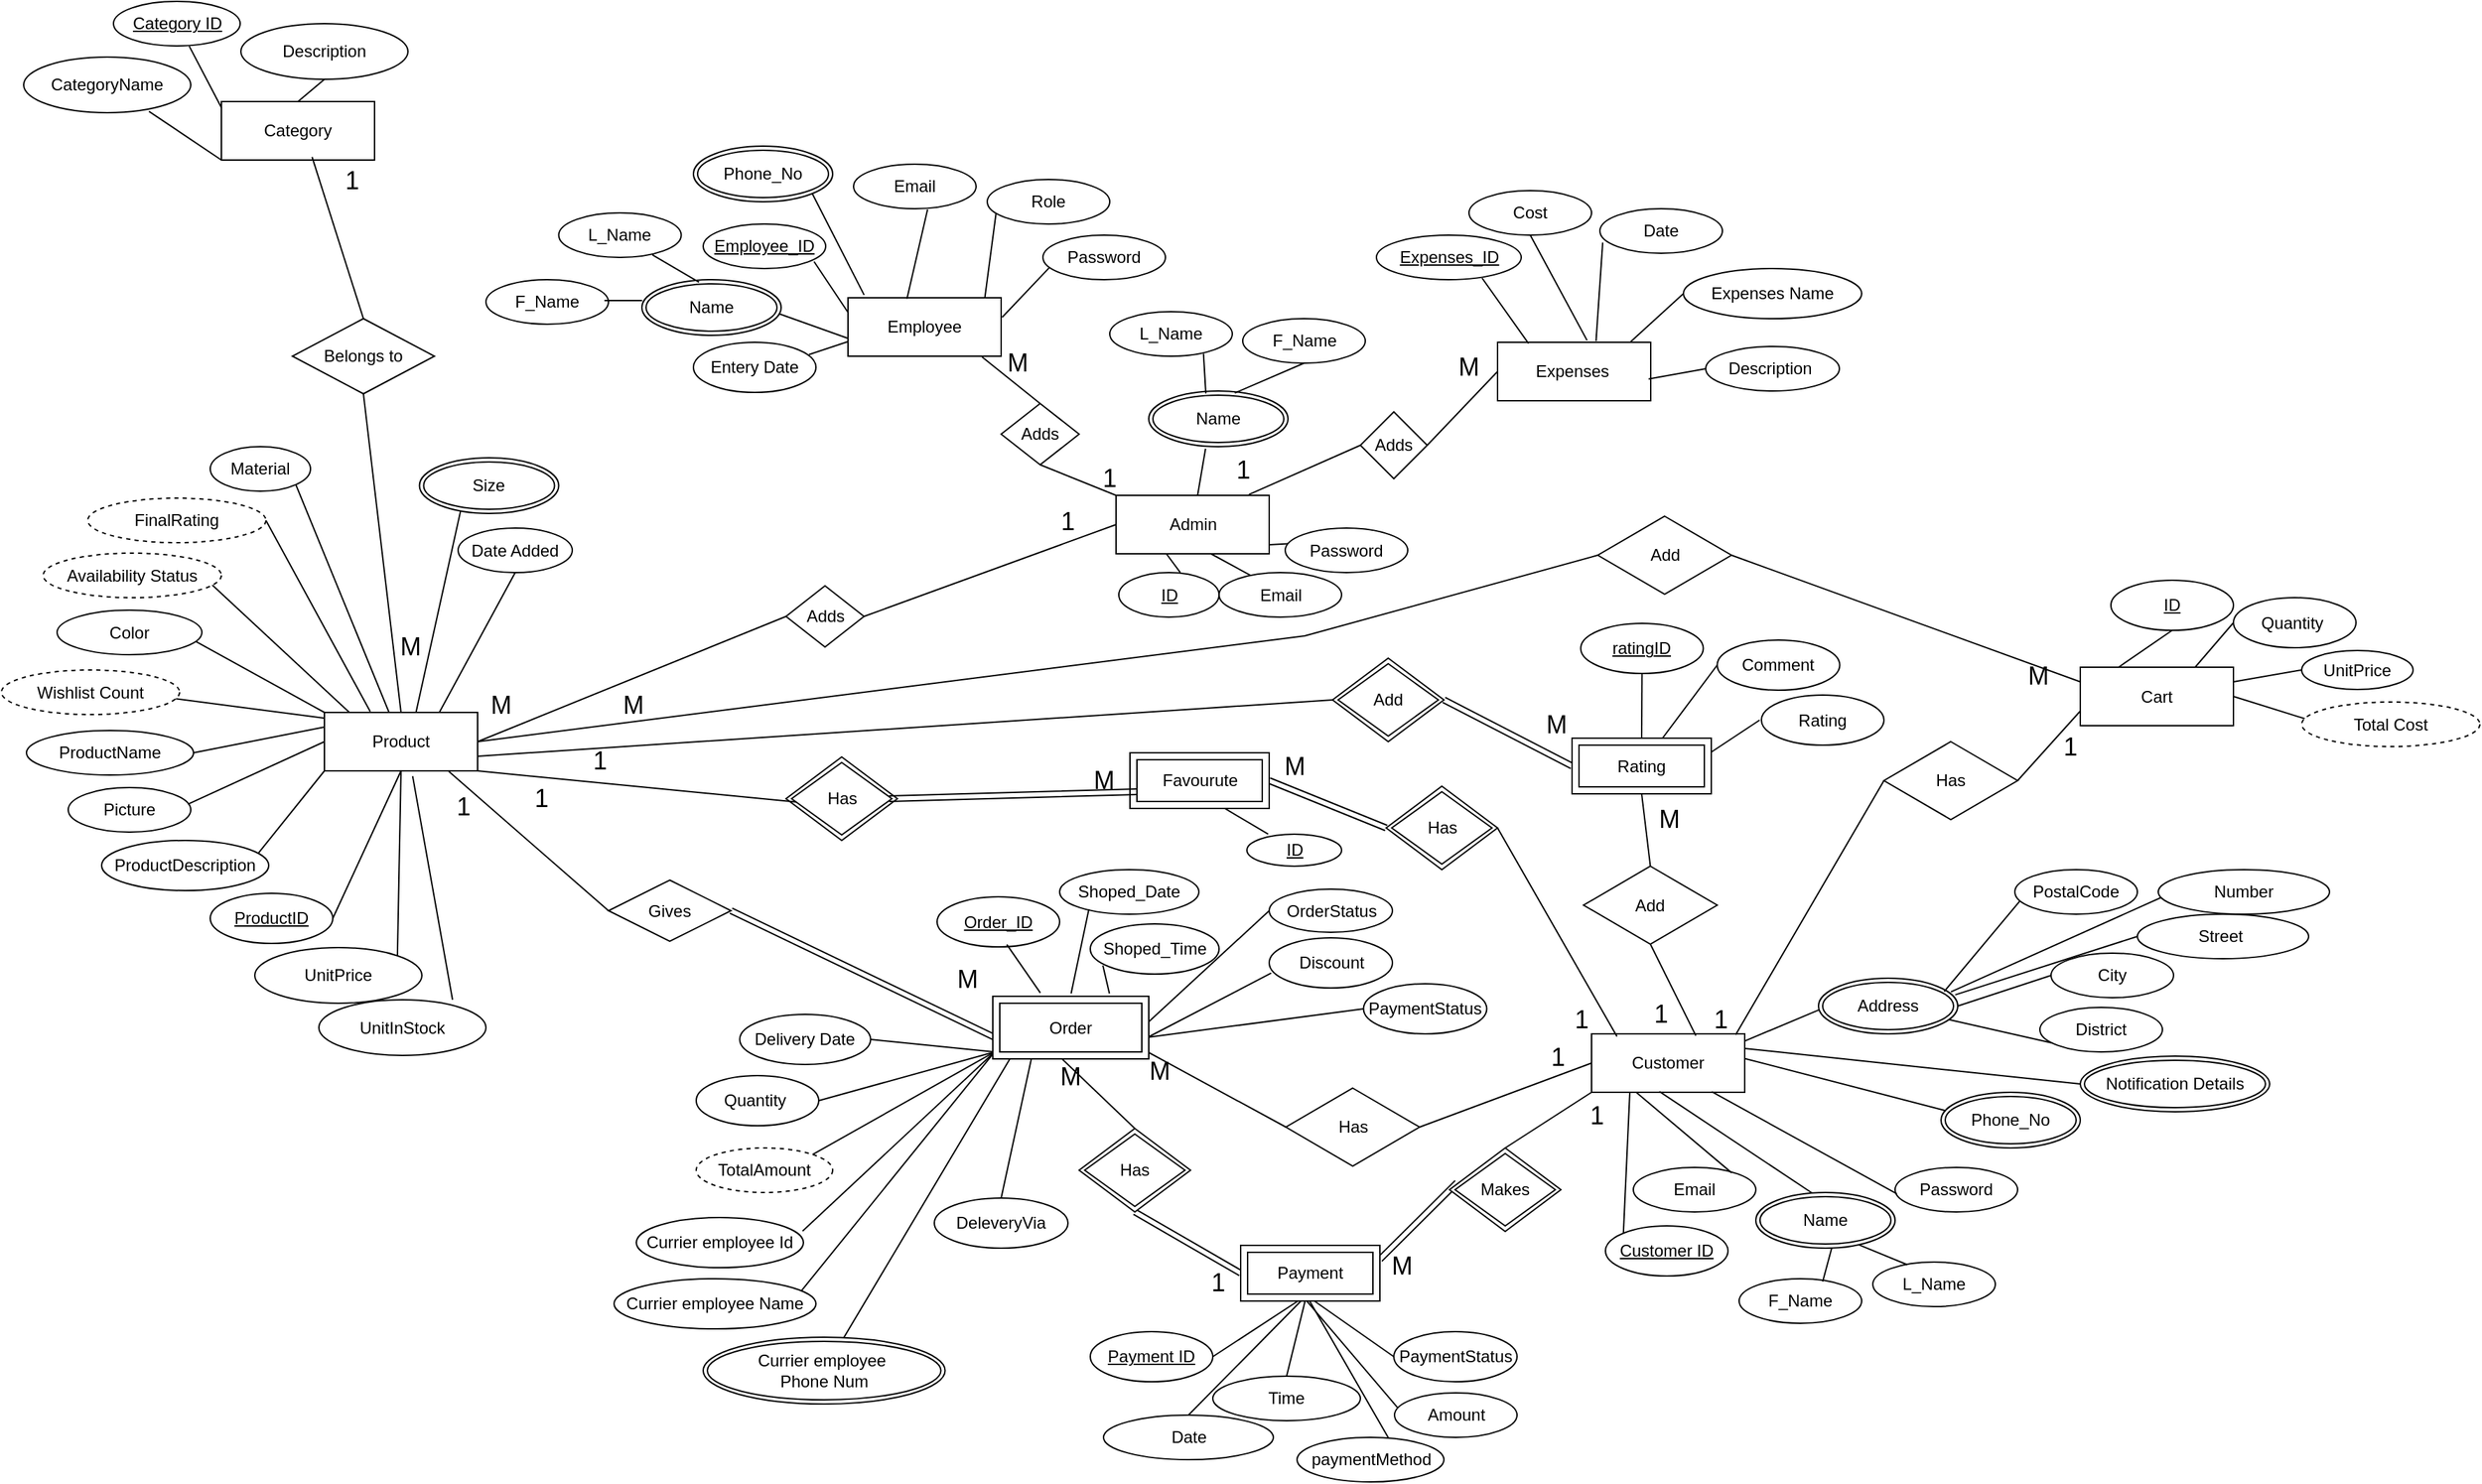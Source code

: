 <mxfile version="24.8.6">
  <diagram name="Page-1" id="vAO5gQtnY4wo9EOOIm_g">
    <mxGraphModel dx="3090" dy="3472" grid="1" gridSize="8" guides="1" tooltips="1" connect="1" arrows="1" fold="1" page="1" pageScale="1" pageWidth="827" pageHeight="1169" math="0" shadow="0">
      <root>
        <mxCell id="0" />
        <mxCell id="1" parent="0" />
        <mxCell id="V3iPz4OHzq_g8O18MePr-6" value="Product" style="rounded=0;whiteSpace=wrap;html=1;" parent="1" vertex="1">
          <mxGeometry x="168" y="47" width="110" height="42" as="geometry" />
        </mxCell>
        <mxCell id="V3iPz4OHzq_g8O18MePr-8" value="&lt;u&gt;ProductID&lt;/u&gt;" style="ellipse;whiteSpace=wrap;html=1;" parent="1" vertex="1">
          <mxGeometry x="86" y="177" width="88" height="36" as="geometry" />
        </mxCell>
        <mxCell id="V3iPz4OHzq_g8O18MePr-13" value="Picture" style="ellipse;whiteSpace=wrap;html=1;" parent="1" vertex="1">
          <mxGeometry x="-16" y="101" width="88" height="32" as="geometry" />
        </mxCell>
        <mxCell id="V3iPz4OHzq_g8O18MePr-15" value="ProductDescription" style="ellipse;whiteSpace=wrap;html=1;" parent="1" vertex="1">
          <mxGeometry x="8" y="139" width="120" height="36" as="geometry" />
        </mxCell>
        <mxCell id="V3iPz4OHzq_g8O18MePr-17" value="ProductName" style="ellipse;whiteSpace=wrap;html=1;" parent="1" vertex="1">
          <mxGeometry x="-46" y="60" width="120" height="32" as="geometry" />
        </mxCell>
        <mxCell id="V3iPz4OHzq_g8O18MePr-18" value="UnitInStock" style="ellipse;whiteSpace=wrap;html=1;" parent="1" vertex="1">
          <mxGeometry x="164" y="253.5" width="120" height="40" as="geometry" />
        </mxCell>
        <mxCell id="V3iPz4OHzq_g8O18MePr-19" value="Category" style="rounded=0;whiteSpace=wrap;html=1;" parent="1" vertex="1">
          <mxGeometry x="94" y="-392" width="110" height="42" as="geometry" />
        </mxCell>
        <mxCell id="V3iPz4OHzq_g8O18MePr-20" value="&lt;u&gt;Category ID&lt;/u&gt;" style="ellipse;whiteSpace=wrap;html=1;" parent="1" vertex="1">
          <mxGeometry x="16.5" y="-464" width="91" height="32" as="geometry" />
        </mxCell>
        <mxCell id="V3iPz4OHzq_g8O18MePr-21" value="CategoryName" style="ellipse;whiteSpace=wrap;html=1;" parent="1" vertex="1">
          <mxGeometry x="-48" y="-424" width="120" height="40" as="geometry" />
        </mxCell>
        <mxCell id="V3iPz4OHzq_g8O18MePr-22" value="Employee" style="rounded=0;whiteSpace=wrap;html=1;" parent="1" vertex="1">
          <mxGeometry x="544" y="-251" width="110" height="42" as="geometry" />
        </mxCell>
        <mxCell id="V3iPz4OHzq_g8O18MePr-24" value="&lt;u&gt;Employee_ID&lt;/u&gt;" style="ellipse;whiteSpace=wrap;html=1;" parent="1" vertex="1">
          <mxGeometry x="440" y="-304" width="88" height="32" as="geometry" />
        </mxCell>
        <mxCell id="V3iPz4OHzq_g8O18MePr-25" value="Email" style="ellipse;whiteSpace=wrap;html=1;" parent="1" vertex="1">
          <mxGeometry x="548" y="-347" width="88" height="32" as="geometry" />
        </mxCell>
        <mxCell id="V3iPz4OHzq_g8O18MePr-26" value="Password" style="ellipse;whiteSpace=wrap;html=1;" parent="1" vertex="1">
          <mxGeometry x="684" y="-296" width="88" height="32" as="geometry" />
        </mxCell>
        <mxCell id="V3iPz4OHzq_g8O18MePr-27" value="Role" style="ellipse;whiteSpace=wrap;html=1;" parent="1" vertex="1">
          <mxGeometry x="644" y="-336" width="88" height="32" as="geometry" />
        </mxCell>
        <mxCell id="V3iPz4OHzq_g8O18MePr-28" value="Customer" style="rounded=0;whiteSpace=wrap;html=1;" parent="1" vertex="1">
          <mxGeometry x="1078" y="278" width="110" height="42" as="geometry" />
        </mxCell>
        <mxCell id="V3iPz4OHzq_g8O18MePr-29" value="&lt;u&gt;Customer ID&lt;/u&gt;" style="ellipse;whiteSpace=wrap;html=1;" parent="1" vertex="1">
          <mxGeometry x="1088" y="416" width="88" height="36" as="geometry" />
        </mxCell>
        <mxCell id="V3iPz4OHzq_g8O18MePr-30" value="Email" style="ellipse;whiteSpace=wrap;html=1;" parent="1" vertex="1">
          <mxGeometry x="1108" y="374" width="88" height="32" as="geometry" />
        </mxCell>
        <mxCell id="V3iPz4OHzq_g8O18MePr-31" value="Password" style="ellipse;whiteSpace=wrap;html=1;" parent="1" vertex="1">
          <mxGeometry x="1296" y="374" width="88" height="32" as="geometry" />
        </mxCell>
        <mxCell id="V3iPz4OHzq_g8O18MePr-35" value="F_Name" style="ellipse;whiteSpace=wrap;html=1;" parent="1" vertex="1">
          <mxGeometry x="1184" y="454" width="88" height="32" as="geometry" />
        </mxCell>
        <mxCell id="V3iPz4OHzq_g8O18MePr-36" value="L_Name" style="ellipse;whiteSpace=wrap;html=1;" parent="1" vertex="1">
          <mxGeometry x="1280" y="442" width="88" height="32" as="geometry" />
        </mxCell>
        <mxCell id="V3iPz4OHzq_g8O18MePr-44" value="PostalCode" style="ellipse;whiteSpace=wrap;html=1;" parent="1" vertex="1">
          <mxGeometry x="1382" y="160" width="88" height="32" as="geometry" />
        </mxCell>
        <mxCell id="V3iPz4OHzq_g8O18MePr-45" value="Phone_No" style="ellipse;shape=doubleEllipse;margin=3;whiteSpace=wrap;html=1;align=center;" parent="1" vertex="1">
          <mxGeometry x="1329" y="320" width="100" height="40" as="geometry" />
        </mxCell>
        <mxCell id="V3iPz4OHzq_g8O18MePr-47" value="Address" style="ellipse;shape=doubleEllipse;margin=3;whiteSpace=wrap;html=1;align=center;" parent="1" vertex="1">
          <mxGeometry x="1241" y="238" width="100" height="40" as="geometry" />
        </mxCell>
        <mxCell id="V3iPz4OHzq_g8O18MePr-48" value="City" style="ellipse;whiteSpace=wrap;html=1;" parent="1" vertex="1">
          <mxGeometry x="1408" y="220" width="88" height="32" as="geometry" />
        </mxCell>
        <mxCell id="V3iPz4OHzq_g8O18MePr-49" value="District" style="ellipse;whiteSpace=wrap;html=1;" parent="1" vertex="1">
          <mxGeometry x="1400" y="259" width="88" height="32" as="geometry" />
        </mxCell>
        <mxCell id="V3iPz4OHzq_g8O18MePr-50" value="Description" style="ellipse;whiteSpace=wrap;html=1;" parent="1" vertex="1">
          <mxGeometry x="108" y="-448" width="120" height="40" as="geometry" />
        </mxCell>
        <mxCell id="V3iPz4OHzq_g8O18MePr-53" value="Material" style="ellipse;whiteSpace=wrap;html=1;" parent="1" vertex="1">
          <mxGeometry x="86" y="-144" width="72" height="32" as="geometry" />
        </mxCell>
        <mxCell id="V3iPz4OHzq_g8O18MePr-56" value="&lt;p data-pm-slice=&quot;0 0 []&quot;&gt;Date Added&lt;/p&gt;" style="ellipse;whiteSpace=wrap;html=1;" parent="1" vertex="1">
          <mxGeometry x="264" y="-85.5" width="82" height="32" as="geometry" />
        </mxCell>
        <mxCell id="V3iPz4OHzq_g8O18MePr-60" value="&lt;p data-pm-slice=&quot;0 0 []&quot;&gt;Expenses&amp;nbsp;&lt;/p&gt;" style="rounded=0;whiteSpace=wrap;html=1;" parent="1" vertex="1">
          <mxGeometry x="1010.5" y="-219" width="110" height="42" as="geometry" />
        </mxCell>
        <mxCell id="V3iPz4OHzq_g8O18MePr-61" value="Expenses Name" style="ellipse;whiteSpace=wrap;html=1;" parent="1" vertex="1">
          <mxGeometry x="1144" y="-272" width="128" height="36" as="geometry" />
        </mxCell>
        <mxCell id="V3iPz4OHzq_g8O18MePr-62" value="&lt;u&gt;Expenses_ID&lt;/u&gt;" style="ellipse;whiteSpace=wrap;html=1;" parent="1" vertex="1">
          <mxGeometry x="923.5" y="-296" width="104" height="32" as="geometry" />
        </mxCell>
        <mxCell id="V3iPz4OHzq_g8O18MePr-64" value="&lt;p data-pm-slice=&quot;0 0 []&quot;&gt;Description&amp;nbsp;&lt;/p&gt;" style="ellipse;whiteSpace=wrap;html=1;" parent="1" vertex="1">
          <mxGeometry x="1160" y="-216" width="96" height="32" as="geometry" />
        </mxCell>
        <mxCell id="V3iPz4OHzq_g8O18MePr-65" value="Cost" style="ellipse;whiteSpace=wrap;html=1;" parent="1" vertex="1">
          <mxGeometry x="990" y="-328" width="88" height="32" as="geometry" />
        </mxCell>
        <mxCell id="V3iPz4OHzq_g8O18MePr-66" value="Admin" style="rounded=0;whiteSpace=wrap;html=1;" parent="1" vertex="1">
          <mxGeometry x="736.5" y="-109" width="110" height="42" as="geometry" />
        </mxCell>
        <mxCell id="V3iPz4OHzq_g8O18MePr-68" value="&lt;u&gt;ID&lt;/u&gt;" style="ellipse;whiteSpace=wrap;html=1;" parent="1" vertex="1">
          <mxGeometry x="738.5" y="-53.5" width="72" height="32" as="geometry" />
        </mxCell>
        <mxCell id="V3iPz4OHzq_g8O18MePr-69" value="Email" style="ellipse;whiteSpace=wrap;html=1;" parent="1" vertex="1">
          <mxGeometry x="810.5" y="-53.5" width="88" height="32" as="geometry" />
        </mxCell>
        <mxCell id="V3iPz4OHzq_g8O18MePr-70" value="Password" style="ellipse;whiteSpace=wrap;html=1;" parent="1" vertex="1">
          <mxGeometry x="858" y="-85.5" width="88" height="32" as="geometry" />
        </mxCell>
        <mxCell id="V3iPz4OHzq_g8O18MePr-77" value="" style="endArrow=none;html=1;rounded=0;entryX=1;entryY=1;entryDx=0;entryDy=0;" parent="1" source="V3iPz4OHzq_g8O18MePr-6" target="V3iPz4OHzq_g8O18MePr-53" edge="1">
          <mxGeometry width="50" height="50" relative="1" as="geometry">
            <mxPoint x="240" y="56" as="sourcePoint" />
            <mxPoint x="194" y="96" as="targetPoint" />
          </mxGeometry>
        </mxCell>
        <mxCell id="V3iPz4OHzq_g8O18MePr-79" value="" style="endArrow=none;html=1;rounded=0;entryX=0.5;entryY=1;entryDx=0;entryDy=0;exitX=0.75;exitY=0;exitDx=0;exitDy=0;" parent="1" source="V3iPz4OHzq_g8O18MePr-6" target="V3iPz4OHzq_g8O18MePr-56" edge="1">
          <mxGeometry width="50" height="50" relative="1" as="geometry">
            <mxPoint x="238" y="32" as="sourcePoint" />
            <mxPoint x="288" y="-18" as="targetPoint" />
          </mxGeometry>
        </mxCell>
        <mxCell id="V3iPz4OHzq_g8O18MePr-80" value="" style="endArrow=none;html=1;rounded=0;entryX=0.296;entryY=0.945;entryDx=0;entryDy=0;exitX=0.597;exitY=0.008;exitDx=0;exitDy=0;exitPerimeter=0;entryPerimeter=0;" parent="1" source="V3iPz4OHzq_g8O18MePr-6" target="ipskiCv4YRPe0tZs55r1-27" edge="1">
          <mxGeometry width="50" height="50" relative="1" as="geometry">
            <mxPoint x="280" y="72" as="sourcePoint" />
            <mxPoint x="246.608" y="-121.984" as="targetPoint" />
          </mxGeometry>
        </mxCell>
        <mxCell id="V3iPz4OHzq_g8O18MePr-81" value="" style="endArrow=none;html=1;rounded=0;entryX=1;entryY=0.5;entryDx=0;entryDy=0;exitX=0.299;exitY=-0.015;exitDx=0;exitDy=0;exitPerimeter=0;" parent="1" source="V3iPz4OHzq_g8O18MePr-6" target="B9aOX_zflv0vr0t4o1Av-19" edge="1">
          <mxGeometry width="50" height="50" relative="1" as="geometry">
            <mxPoint x="168" y="56" as="sourcePoint" />
            <mxPoint x="112.246" y="-81.729" as="targetPoint" />
          </mxGeometry>
        </mxCell>
        <mxCell id="V3iPz4OHzq_g8O18MePr-82" value="" style="endArrow=none;html=1;rounded=0;entryX=0.94;entryY=0.685;entryDx=0;entryDy=0;exitX=0.162;exitY=-0.002;exitDx=0;exitDy=0;exitPerimeter=0;entryPerimeter=0;" parent="1" source="V3iPz4OHzq_g8O18MePr-6" target="B9aOX_zflv0vr0t4o1Av-18" edge="1">
          <mxGeometry width="50" height="50" relative="1" as="geometry">
            <mxPoint x="224" y="146" as="sourcePoint" />
            <mxPoint x="108.0" y="-53.5" as="targetPoint" />
          </mxGeometry>
        </mxCell>
        <mxCell id="V3iPz4OHzq_g8O18MePr-83" value="" style="endArrow=none;html=1;rounded=0;exitX=1;exitY=0.5;exitDx=0;exitDy=0;entryX=0;entryY=0.25;entryDx=0;entryDy=0;" parent="1" source="V3iPz4OHzq_g8O18MePr-17" target="V3iPz4OHzq_g8O18MePr-6" edge="1">
          <mxGeometry width="50" height="50" relative="1" as="geometry">
            <mxPoint x="160" y="120" as="sourcePoint" />
            <mxPoint x="210" y="70" as="targetPoint" />
          </mxGeometry>
        </mxCell>
        <mxCell id="V3iPz4OHzq_g8O18MePr-84" value="" style="endArrow=none;html=1;rounded=0;exitX=1;exitY=0.5;exitDx=0;exitDy=0;entryX=0.5;entryY=1;entryDx=0;entryDy=0;" parent="1" source="V3iPz4OHzq_g8O18MePr-8" target="V3iPz4OHzq_g8O18MePr-6" edge="1">
          <mxGeometry width="50" height="50" relative="1" as="geometry">
            <mxPoint x="224" y="146" as="sourcePoint" />
            <mxPoint x="274" y="96" as="targetPoint" />
          </mxGeometry>
        </mxCell>
        <mxCell id="V3iPz4OHzq_g8O18MePr-85" value="" style="endArrow=none;html=1;rounded=0;entryX=0.957;entryY=0.701;entryDx=0;entryDy=0;entryPerimeter=0;exitX=0;exitY=0;exitDx=0;exitDy=0;" parent="1" source="V3iPz4OHzq_g8O18MePr-6" target="ipskiCv4YRPe0tZs55r1-28" edge="1">
          <mxGeometry width="50" height="50" relative="1" as="geometry">
            <mxPoint x="147" y="64" as="sourcePoint" />
            <mxPoint x="96.6" y="0.34" as="targetPoint" />
          </mxGeometry>
        </mxCell>
        <mxCell id="L6mvIDRMX9fmh9SOG_KI-1" value="" style="endArrow=none;html=1;rounded=0;entryX=0.002;entryY=0.099;entryDx=0;entryDy=0;entryPerimeter=0;exitX=0.966;exitY=0.563;exitDx=0;exitDy=0;exitPerimeter=0;" parent="1" target="V3iPz4OHzq_g8O18MePr-6" edge="1">
          <mxGeometry width="50" height="50" relative="1" as="geometry">
            <mxPoint x="52.464" y="36.016" as="sourcePoint" />
            <mxPoint x="370" y="8" as="targetPoint" />
          </mxGeometry>
        </mxCell>
        <mxCell id="L6mvIDRMX9fmh9SOG_KI-3" value="" style="endArrow=none;html=1;rounded=0;exitX=0.977;exitY=0.374;exitDx=0;exitDy=0;exitPerimeter=0;entryX=0;entryY=0.5;entryDx=0;entryDy=0;" parent="1" source="V3iPz4OHzq_g8O18MePr-13" target="V3iPz4OHzq_g8O18MePr-6" edge="1">
          <mxGeometry width="50" height="50" relative="1" as="geometry">
            <mxPoint x="320" y="58" as="sourcePoint" />
            <mxPoint x="370" y="8" as="targetPoint" />
          </mxGeometry>
        </mxCell>
        <mxCell id="L6mvIDRMX9fmh9SOG_KI-4" value="" style="endArrow=none;html=1;rounded=0;exitX=0.936;exitY=0.263;exitDx=0;exitDy=0;exitPerimeter=0;entryX=0;entryY=1;entryDx=0;entryDy=0;" parent="1" source="V3iPz4OHzq_g8O18MePr-15" target="V3iPz4OHzq_g8O18MePr-6" edge="1">
          <mxGeometry width="50" height="50" relative="1" as="geometry">
            <mxPoint x="160" y="154" as="sourcePoint" />
            <mxPoint x="210" y="104" as="targetPoint" />
          </mxGeometry>
        </mxCell>
        <mxCell id="L6mvIDRMX9fmh9SOG_KI-7" value="" style="endArrow=none;html=1;rounded=0;exitX=0.598;exitY=1.006;exitDx=0;exitDy=0;exitPerimeter=0;entryX=0.002;entryY=0.113;entryDx=0;entryDy=0;entryPerimeter=0;" parent="1" source="V3iPz4OHzq_g8O18MePr-20" target="V3iPz4OHzq_g8O18MePr-19" edge="1">
          <mxGeometry width="50" height="50" relative="1" as="geometry">
            <mxPoint x="80" y="-414" as="sourcePoint" />
            <mxPoint x="130" y="-464" as="targetPoint" />
          </mxGeometry>
        </mxCell>
        <mxCell id="L6mvIDRMX9fmh9SOG_KI-8" value="" style="endArrow=none;html=1;rounded=0;exitX=0.75;exitY=0.976;exitDx=0;exitDy=0;entryX=0;entryY=1;entryDx=0;entryDy=0;exitPerimeter=0;" parent="1" source="V3iPz4OHzq_g8O18MePr-21" target="V3iPz4OHzq_g8O18MePr-19" edge="1">
          <mxGeometry width="50" height="50" relative="1" as="geometry">
            <mxPoint x="184" y="-318" as="sourcePoint" />
            <mxPoint x="234" y="-368" as="targetPoint" />
          </mxGeometry>
        </mxCell>
        <mxCell id="L6mvIDRMX9fmh9SOG_KI-9" value="" style="endArrow=none;html=1;rounded=0;exitX=0.5;exitY=1;exitDx=0;exitDy=0;entryX=0.5;entryY=0;entryDx=0;entryDy=0;" parent="1" source="V3iPz4OHzq_g8O18MePr-50" target="V3iPz4OHzq_g8O18MePr-19" edge="1">
          <mxGeometry width="50" height="50" relative="1" as="geometry">
            <mxPoint x="168" y="-310" as="sourcePoint" />
            <mxPoint x="218" y="-360" as="targetPoint" />
          </mxGeometry>
        </mxCell>
        <mxCell id="L6mvIDRMX9fmh9SOG_KI-10" value="" style="endArrow=none;html=1;rounded=0;exitX=0.894;exitY=-0.01;exitDx=0;exitDy=0;entryX=0.072;entryY=0.755;entryDx=0;entryDy=0;entryPerimeter=0;exitPerimeter=0;" parent="1" source="V3iPz4OHzq_g8O18MePr-22" target="V3iPz4OHzq_g8O18MePr-27" edge="1">
          <mxGeometry width="50" height="50" relative="1" as="geometry">
            <mxPoint x="760" y="-211" as="sourcePoint" />
            <mxPoint x="810" y="-261" as="targetPoint" />
          </mxGeometry>
        </mxCell>
        <mxCell id="L6mvIDRMX9fmh9SOG_KI-11" value="" style="endArrow=none;html=1;rounded=0;exitX=0.054;exitY=0.724;exitDx=0;exitDy=0;exitPerimeter=0;entryX=1.007;entryY=0.333;entryDx=0;entryDy=0;entryPerimeter=0;" parent="1" source="V3iPz4OHzq_g8O18MePr-26" target="V3iPz4OHzq_g8O18MePr-22" edge="1">
          <mxGeometry width="50" height="50" relative="1" as="geometry">
            <mxPoint x="643" y="-179" as="sourcePoint" />
            <mxPoint x="693" y="-229" as="targetPoint" />
          </mxGeometry>
        </mxCell>
        <mxCell id="L6mvIDRMX9fmh9SOG_KI-12" value="" style="endArrow=none;html=1;rounded=0;exitX=0.604;exitY=1.018;exitDx=0;exitDy=0;exitPerimeter=0;entryX=0.385;entryY=0.018;entryDx=0;entryDy=0;entryPerimeter=0;" parent="1" source="V3iPz4OHzq_g8O18MePr-25" target="V3iPz4OHzq_g8O18MePr-22" edge="1">
          <mxGeometry width="50" height="50" relative="1" as="geometry">
            <mxPoint x="592" y="-161" as="sourcePoint" />
            <mxPoint x="642" y="-211" as="targetPoint" />
          </mxGeometry>
        </mxCell>
        <mxCell id="L6mvIDRMX9fmh9SOG_KI-13" value="" style="endArrow=none;html=1;rounded=0;exitX=0.905;exitY=0.843;exitDx=0;exitDy=0;exitPerimeter=0;entryX=0;entryY=0.25;entryDx=0;entryDy=0;" parent="1" source="V3iPz4OHzq_g8O18MePr-24" target="V3iPz4OHzq_g8O18MePr-22" edge="1">
          <mxGeometry width="50" height="50" relative="1" as="geometry">
            <mxPoint x="590" y="-173" as="sourcePoint" />
            <mxPoint x="640" y="-223" as="targetPoint" />
          </mxGeometry>
        </mxCell>
        <mxCell id="L6mvIDRMX9fmh9SOG_KI-14" value="" style="endArrow=none;html=1;rounded=0;exitX=0.975;exitY=0.603;exitDx=0;exitDy=0;entryX=-0.001;entryY=0.694;entryDx=0;entryDy=0;entryPerimeter=0;exitPerimeter=0;" parent="1" source="B9aOX_zflv0vr0t4o1Av-10" target="V3iPz4OHzq_g8O18MePr-22" edge="1">
          <mxGeometry width="50" height="50" relative="1" as="geometry">
            <mxPoint x="502.0" y="-246.0" as="sourcePoint" />
            <mxPoint x="543" y="-224" as="targetPoint" />
          </mxGeometry>
        </mxCell>
        <mxCell id="L6mvIDRMX9fmh9SOG_KI-15" value="" style="endArrow=none;html=1;rounded=0;exitX=0.73;exitY=0.965;exitDx=0;exitDy=0;entryX=0.202;entryY=0.019;entryDx=0;entryDy=0;exitPerimeter=0;entryPerimeter=0;" parent="1" source="V3iPz4OHzq_g8O18MePr-62" target="V3iPz4OHzq_g8O18MePr-60" edge="1">
          <mxGeometry width="50" height="50" relative="1" as="geometry">
            <mxPoint x="1265.5" y="-233" as="sourcePoint" />
            <mxPoint x="1009.5" y="-203" as="targetPoint" />
          </mxGeometry>
        </mxCell>
        <mxCell id="L6mvIDRMX9fmh9SOG_KI-16" value="" style="endArrow=none;html=1;rounded=0;exitX=0;exitY=0.5;exitDx=0;exitDy=0;entryX=0.869;entryY=-0.01;entryDx=0;entryDy=0;entryPerimeter=0;" parent="1" source="V3iPz4OHzq_g8O18MePr-61" target="V3iPz4OHzq_g8O18MePr-60" edge="1">
          <mxGeometry width="50" height="50" relative="1" as="geometry">
            <mxPoint x="1113.5" y="-177" as="sourcePoint" />
            <mxPoint x="1163.5" y="-227" as="targetPoint" />
          </mxGeometry>
        </mxCell>
        <mxCell id="L6mvIDRMX9fmh9SOG_KI-17" value="" style="endArrow=none;html=1;rounded=0;exitX=0;exitY=0.5;exitDx=0;exitDy=0;entryX=0.986;entryY=0.627;entryDx=0;entryDy=0;entryPerimeter=0;" parent="1" source="V3iPz4OHzq_g8O18MePr-64" target="V3iPz4OHzq_g8O18MePr-60" edge="1">
          <mxGeometry width="50" height="50" relative="1" as="geometry">
            <mxPoint x="1129.5" y="-105" as="sourcePoint" />
            <mxPoint x="1179.5" y="-155" as="targetPoint" />
          </mxGeometry>
        </mxCell>
        <mxCell id="L6mvIDRMX9fmh9SOG_KI-18" value="" style="endArrow=none;html=1;rounded=0;exitX=0.5;exitY=1;exitDx=0;exitDy=0;entryX=0.584;entryY=-0.034;entryDx=0;entryDy=0;entryPerimeter=0;" parent="1" source="V3iPz4OHzq_g8O18MePr-65" target="V3iPz4OHzq_g8O18MePr-60" edge="1">
          <mxGeometry width="50" height="50" relative="1" as="geometry">
            <mxPoint x="1137.5" y="-171" as="sourcePoint" />
            <mxPoint x="1235.5" y="-155" as="targetPoint" />
          </mxGeometry>
        </mxCell>
        <mxCell id="L6mvIDRMX9fmh9SOG_KI-19" value="" style="endArrow=none;html=1;rounded=0;exitX=0.408;exitY=1.036;exitDx=0;exitDy=0;exitPerimeter=0;" parent="1" source="gZLKV1CWDzT5GwPXtefE-5" target="V3iPz4OHzq_g8O18MePr-66" edge="1">
          <mxGeometry width="50" height="50" relative="1" as="geometry">
            <mxPoint x="726.968" y="-44.832" as="sourcePoint" />
            <mxPoint x="1011.5" y="-117" as="targetPoint" />
          </mxGeometry>
        </mxCell>
        <mxCell id="L6mvIDRMX9fmh9SOG_KI-20" value="" style="endArrow=none;html=1;rounded=0;exitX=0.613;exitY=-0.001;exitDx=0;exitDy=0;exitPerimeter=0;entryX=0.328;entryY=0.997;entryDx=0;entryDy=0;entryPerimeter=0;" parent="1" source="V3iPz4OHzq_g8O18MePr-68" target="V3iPz4OHzq_g8O18MePr-66" edge="1">
          <mxGeometry width="50" height="50" relative="1" as="geometry">
            <mxPoint x="857.5" y="-51" as="sourcePoint" />
            <mxPoint x="907.5" y="-101" as="targetPoint" />
          </mxGeometry>
        </mxCell>
        <mxCell id="L6mvIDRMX9fmh9SOG_KI-21" value="" style="endArrow=none;html=1;rounded=0;exitX=0.258;exitY=0.064;exitDx=0;exitDy=0;exitPerimeter=0;entryX=0.622;entryY=1.003;entryDx=0;entryDy=0;entryPerimeter=0;" parent="1" source="V3iPz4OHzq_g8O18MePr-69" target="V3iPz4OHzq_g8O18MePr-66" edge="1">
          <mxGeometry width="50" height="50" relative="1" as="geometry">
            <mxPoint x="857.5" y="-51" as="sourcePoint" />
            <mxPoint x="907.5" y="-101" as="targetPoint" />
          </mxGeometry>
        </mxCell>
        <mxCell id="L6mvIDRMX9fmh9SOG_KI-22" value="" style="endArrow=none;html=1;rounded=0;exitX=1.001;exitY=0.846;exitDx=0;exitDy=0;exitPerimeter=0;entryX=0.023;entryY=0.351;entryDx=0;entryDy=0;entryPerimeter=0;" parent="1" source="V3iPz4OHzq_g8O18MePr-66" target="V3iPz4OHzq_g8O18MePr-70" edge="1">
          <mxGeometry width="50" height="50" relative="1" as="geometry">
            <mxPoint x="897.5" y="-51" as="sourcePoint" />
            <mxPoint x="947.5" y="-101" as="targetPoint" />
          </mxGeometry>
        </mxCell>
        <mxCell id="L6mvIDRMX9fmh9SOG_KI-23" value="" style="endArrow=none;html=1;rounded=0;exitX=0.682;exitY=0.062;exitDx=0;exitDy=0;exitPerimeter=0;entryX=0.547;entryY=0.977;entryDx=0;entryDy=0;entryPerimeter=0;" parent="1" source="V3iPz4OHzq_g8O18MePr-35" target="ipskiCv4YRPe0tZs55r1-1" edge="1">
          <mxGeometry width="50" height="50" relative="1" as="geometry">
            <mxPoint x="1340" y="466" as="sourcePoint" />
            <mxPoint x="1196.64" y="445.376" as="targetPoint" />
          </mxGeometry>
        </mxCell>
        <mxCell id="L6mvIDRMX9fmh9SOG_KI-24" value="" style="endArrow=none;html=1;rounded=0;exitX=0.281;exitY=0.058;exitDx=0;exitDy=0;exitPerimeter=0;entryX=0.721;entryY=0.921;entryDx=0;entryDy=0;entryPerimeter=0;" parent="1" source="V3iPz4OHzq_g8O18MePr-36" target="ipskiCv4YRPe0tZs55r1-1" edge="1">
          <mxGeometry width="50" height="50" relative="1" as="geometry">
            <mxPoint x="1252" y="458" as="sourcePoint" />
            <mxPoint x="1238.528" y="445.856" as="targetPoint" />
          </mxGeometry>
        </mxCell>
        <mxCell id="L6mvIDRMX9fmh9SOG_KI-25" value="" style="endArrow=none;html=1;rounded=0;exitX=0.785;exitY=0.991;exitDx=0;exitDy=0;entryX=0.014;entryY=0.591;entryDx=0;entryDy=0;entryPerimeter=0;exitPerimeter=0;" parent="1" source="V3iPz4OHzq_g8O18MePr-28" target="V3iPz4OHzq_g8O18MePr-31" edge="1">
          <mxGeometry width="50" height="50" relative="1" as="geometry">
            <mxPoint x="1176" y="442" as="sourcePoint" />
            <mxPoint x="1226" y="392" as="targetPoint" />
          </mxGeometry>
        </mxCell>
        <mxCell id="L6mvIDRMX9fmh9SOG_KI-26" value="" style="endArrow=none;html=1;rounded=0;exitX=0.426;exitY=0.047;exitDx=0;exitDy=0;exitPerimeter=0;entryX=0.443;entryY=0.986;entryDx=0;entryDy=0;entryPerimeter=0;" parent="1" source="ipskiCv4YRPe0tZs55r1-1" target="V3iPz4OHzq_g8O18MePr-28" edge="1">
          <mxGeometry width="50" height="50" relative="1" as="geometry">
            <mxPoint x="1219.52" y="416.384" as="sourcePoint" />
            <mxPoint x="1176" y="336" as="targetPoint" />
          </mxGeometry>
        </mxCell>
        <mxCell id="L6mvIDRMX9fmh9SOG_KI-27" value="" style="endArrow=none;html=1;rounded=0;exitX=0.802;exitY=0.119;exitDx=0;exitDy=0;exitPerimeter=0;entryX=0.293;entryY=1.002;entryDx=0;entryDy=0;entryPerimeter=0;" parent="1" source="V3iPz4OHzq_g8O18MePr-30" target="V3iPz4OHzq_g8O18MePr-28" edge="1">
          <mxGeometry width="50" height="50" relative="1" as="geometry">
            <mxPoint x="1144" y="410" as="sourcePoint" />
            <mxPoint x="1194" y="360" as="targetPoint" />
          </mxGeometry>
        </mxCell>
        <mxCell id="L6mvIDRMX9fmh9SOG_KI-28" value="" style="endArrow=none;html=1;rounded=0;exitX=0;exitY=0;exitDx=0;exitDy=0;entryX=0.25;entryY=1;entryDx=0;entryDy=0;" parent="1" source="V3iPz4OHzq_g8O18MePr-29" target="V3iPz4OHzq_g8O18MePr-28" edge="1">
          <mxGeometry width="50" height="50" relative="1" as="geometry">
            <mxPoint x="1096" y="362" as="sourcePoint" />
            <mxPoint x="1146" y="312" as="targetPoint" />
          </mxGeometry>
        </mxCell>
        <mxCell id="L6mvIDRMX9fmh9SOG_KI-30" value="" style="endArrow=none;html=1;rounded=0;entryX=1.004;entryY=0.425;entryDx=0;entryDy=0;entryPerimeter=0;exitX=0.035;exitY=0.331;exitDx=0;exitDy=0;exitPerimeter=0;" parent="1" source="V3iPz4OHzq_g8O18MePr-45" target="V3iPz4OHzq_g8O18MePr-28" edge="1">
          <mxGeometry width="50" height="50" relative="1" as="geometry">
            <mxPoint x="1224" y="340" as="sourcePoint" />
            <mxPoint x="1188" y="287.5" as="targetPoint" />
          </mxGeometry>
        </mxCell>
        <mxCell id="L6mvIDRMX9fmh9SOG_KI-31" value="" style="endArrow=none;html=1;rounded=0;exitX=0.997;exitY=0.126;exitDx=0;exitDy=0;exitPerimeter=0;entryX=0.005;entryY=0.568;entryDx=0;entryDy=0;entryPerimeter=0;" parent="1" source="V3iPz4OHzq_g8O18MePr-28" target="V3iPz4OHzq_g8O18MePr-47" edge="1">
          <mxGeometry width="50" height="50" relative="1" as="geometry">
            <mxPoint x="1185" y="320" as="sourcePoint" />
            <mxPoint x="1235" y="270" as="targetPoint" />
          </mxGeometry>
        </mxCell>
        <mxCell id="L6mvIDRMX9fmh9SOG_KI-32" value="" style="endArrow=none;html=1;rounded=0;exitX=0.903;exitY=0.238;exitDx=0;exitDy=0;exitPerimeter=0;entryX=0.042;entryY=0.702;entryDx=0;entryDy=0;entryPerimeter=0;" parent="1" source="V3iPz4OHzq_g8O18MePr-47" target="V3iPz4OHzq_g8O18MePr-44" edge="1">
          <mxGeometry width="50" height="50" relative="1" as="geometry">
            <mxPoint x="1205.5" y="286" as="sourcePoint" />
            <mxPoint x="1255.5" y="236" as="targetPoint" />
          </mxGeometry>
        </mxCell>
        <mxCell id="L6mvIDRMX9fmh9SOG_KI-33" value="" style="endArrow=none;html=1;rounded=0;entryX=0.103;entryY=0.801;entryDx=0;entryDy=0;entryPerimeter=0;" parent="1" source="V3iPz4OHzq_g8O18MePr-47" target="V3iPz4OHzq_g8O18MePr-49" edge="1">
          <mxGeometry width="50" height="50" relative="1" as="geometry">
            <mxPoint x="1112.5" y="252" as="sourcePoint" />
            <mxPoint x="1162.5" y="202" as="targetPoint" />
          </mxGeometry>
        </mxCell>
        <mxCell id="L6mvIDRMX9fmh9SOG_KI-34" value="" style="endArrow=none;html=1;rounded=0;exitX=1;exitY=0.5;exitDx=0;exitDy=0;entryX=0;entryY=0.5;entryDx=0;entryDy=0;" parent="1" source="V3iPz4OHzq_g8O18MePr-47" target="V3iPz4OHzq_g8O18MePr-48" edge="1">
          <mxGeometry width="50" height="50" relative="1" as="geometry">
            <mxPoint x="1125.5" y="254" as="sourcePoint" />
            <mxPoint x="1175.5" y="204" as="targetPoint" />
          </mxGeometry>
        </mxCell>
        <mxCell id="L6mvIDRMX9fmh9SOG_KI-35" value="Belongs to" style="rhombus;whiteSpace=wrap;html=1;" parent="1" vertex="1">
          <mxGeometry x="145" y="-236" width="102" height="54" as="geometry" />
        </mxCell>
        <mxCell id="L6mvIDRMX9fmh9SOG_KI-36" value="" style="endArrow=none;html=1;rounded=0;exitX=0.5;exitY=0;exitDx=0;exitDy=0;entryX=0.5;entryY=1;entryDx=0;entryDy=0;" parent="1" source="V3iPz4OHzq_g8O18MePr-6" target="L6mvIDRMX9fmh9SOG_KI-35" edge="1">
          <mxGeometry width="50" height="50" relative="1" as="geometry">
            <mxPoint x="328" y="154" as="sourcePoint" />
            <mxPoint x="196" y="-176" as="targetPoint" />
          </mxGeometry>
        </mxCell>
        <mxCell id="L6mvIDRMX9fmh9SOG_KI-37" value="" style="endArrow=none;html=1;rounded=0;entryX=0.5;entryY=0;entryDx=0;entryDy=0;exitX=0.592;exitY=0.948;exitDx=0;exitDy=0;exitPerimeter=0;" parent="1" source="V3iPz4OHzq_g8O18MePr-19" target="L6mvIDRMX9fmh9SOG_KI-35" edge="1">
          <mxGeometry width="50" height="50" relative="1" as="geometry">
            <mxPoint x="272" y="210" as="sourcePoint" />
            <mxPoint x="322" y="160" as="targetPoint" />
          </mxGeometry>
        </mxCell>
        <mxCell id="L6mvIDRMX9fmh9SOG_KI-38" value="Adds" style="rhombus;whiteSpace=wrap;html=1;direction=west;" parent="1" vertex="1">
          <mxGeometry x="912" y="-169" width="48" height="48" as="geometry" />
        </mxCell>
        <mxCell id="L6mvIDRMX9fmh9SOG_KI-39" value="" style="endArrow=none;html=1;rounded=0;exitX=1;exitY=0.5;exitDx=0;exitDy=0;entryX=0.867;entryY=-0.014;entryDx=0;entryDy=0;entryPerimeter=0;" parent="1" source="L6mvIDRMX9fmh9SOG_KI-38" target="V3iPz4OHzq_g8O18MePr-66" edge="1">
          <mxGeometry width="50" height="50" relative="1" as="geometry">
            <mxPoint x="657.5" y="-93" as="sourcePoint" />
            <mxPoint x="715.5" y="-150" as="targetPoint" />
          </mxGeometry>
        </mxCell>
        <mxCell id="L6mvIDRMX9fmh9SOG_KI-40" value="" style="endArrow=none;html=1;rounded=0;exitX=0;exitY=0.5;exitDx=0;exitDy=0;entryX=0;entryY=0.5;entryDx=0;entryDy=0;" parent="1" source="V3iPz4OHzq_g8O18MePr-60" target="L6mvIDRMX9fmh9SOG_KI-38" edge="1">
          <mxGeometry width="50" height="50" relative="1" as="geometry">
            <mxPoint x="497.5" y="-43" as="sourcePoint" />
            <mxPoint x="547.5" y="-93" as="targetPoint" />
          </mxGeometry>
        </mxCell>
        <mxCell id="L6mvIDRMX9fmh9SOG_KI-41" value="" style="endArrow=none;html=1;rounded=0;exitX=0.875;exitY=1.012;exitDx=0;exitDy=0;exitPerimeter=0;entryX=0.5;entryY=0;entryDx=0;entryDy=0;" parent="1" source="V3iPz4OHzq_g8O18MePr-22" target="L6mvIDRMX9fmh9SOG_KI-42" edge="1">
          <mxGeometry width="50" height="50" relative="1" as="geometry">
            <mxPoint x="664" y="-131" as="sourcePoint" />
            <mxPoint x="680" y="-157" as="targetPoint" />
          </mxGeometry>
        </mxCell>
        <mxCell id="L6mvIDRMX9fmh9SOG_KI-42" value="Adds" style="rhombus;whiteSpace=wrap;html=1;" parent="1" vertex="1">
          <mxGeometry x="654" y="-175" width="56" height="44" as="geometry" />
        </mxCell>
        <mxCell id="g5ulkCb6ljAIDOxzEdh5-1" value="" style="endArrow=none;html=1;rounded=0;entryX=0.5;entryY=1;entryDx=0;entryDy=0;exitX=0;exitY=0;exitDx=0;exitDy=0;" parent="1" source="V3iPz4OHzq_g8O18MePr-66" target="L6mvIDRMX9fmh9SOG_KI-42" edge="1">
          <mxGeometry width="50" height="50" relative="1" as="geometry">
            <mxPoint x="705.5" y="-75" as="sourcePoint" />
            <mxPoint x="755.5" y="-125" as="targetPoint" />
          </mxGeometry>
        </mxCell>
        <mxCell id="g5ulkCb6ljAIDOxzEdh5-6" value="Adds" style="rhombus;whiteSpace=wrap;html=1;" parent="1" vertex="1">
          <mxGeometry x="499.5" y="-44" width="56" height="44" as="geometry" />
        </mxCell>
        <mxCell id="g5ulkCb6ljAIDOxzEdh5-7" value="" style="endArrow=none;html=1;rounded=0;entryX=0;entryY=0.5;entryDx=0;entryDy=0;exitX=1;exitY=0.5;exitDx=0;exitDy=0;" parent="1" source="g5ulkCb6ljAIDOxzEdh5-6" target="V3iPz4OHzq_g8O18MePr-66" edge="1">
          <mxGeometry width="50" height="50" relative="1" as="geometry">
            <mxPoint x="456" y="8" as="sourcePoint" />
            <mxPoint x="434" y="-56" as="targetPoint" />
          </mxGeometry>
        </mxCell>
        <mxCell id="g5ulkCb6ljAIDOxzEdh5-8" value="" style="endArrow=none;html=1;rounded=0;entryX=0;entryY=0.5;entryDx=0;entryDy=0;exitX=1;exitY=0.5;exitDx=0;exitDy=0;" parent="1" source="V3iPz4OHzq_g8O18MePr-6" target="g5ulkCb6ljAIDOxzEdh5-6" edge="1">
          <mxGeometry width="50" height="50" relative="1" as="geometry">
            <mxPoint x="440" y="-14" as="sourcePoint" />
            <mxPoint x="490" y="-64" as="targetPoint" />
          </mxGeometry>
        </mxCell>
        <mxCell id="g5ulkCb6ljAIDOxzEdh5-12" value="Gives" style="rhombus;whiteSpace=wrap;html=1;" parent="1" vertex="1">
          <mxGeometry x="372" y="167.5" width="88" height="44" as="geometry" />
        </mxCell>
        <mxCell id="g5ulkCb6ljAIDOxzEdh5-16" value="Has" style="rhombus;whiteSpace=wrap;html=1;" parent="1" vertex="1">
          <mxGeometry x="858.5" y="317" width="96" height="56" as="geometry" />
        </mxCell>
        <mxCell id="g5ulkCb6ljAIDOxzEdh5-17" value="" style="endArrow=none;html=1;rounded=0;exitX=0.812;exitY=1.01;exitDx=0;exitDy=0;entryX=0;entryY=0.5;entryDx=0;entryDy=0;exitPerimeter=0;" parent="1" source="V3iPz4OHzq_g8O18MePr-6" target="g5ulkCb6ljAIDOxzEdh5-12" edge="1">
          <mxGeometry width="50" height="50" relative="1" as="geometry">
            <mxPoint x="608" y="322" as="sourcePoint" />
            <mxPoint x="658" y="272" as="targetPoint" />
          </mxGeometry>
        </mxCell>
        <mxCell id="g5ulkCb6ljAIDOxzEdh5-19" value="" style="endArrow=none;html=1;rounded=0;entryX=0;entryY=0.75;entryDx=0;entryDy=0;exitX=1;exitY=0.5;exitDx=0;exitDy=0;shape=link;" parent="1" source="g5ulkCb6ljAIDOxzEdh5-12" edge="1">
          <mxGeometry width="50" height="50" relative="1" as="geometry">
            <mxPoint x="549.25" y="198" as="sourcePoint" />
            <mxPoint x="649.25" y="280.5" as="targetPoint" />
          </mxGeometry>
        </mxCell>
        <mxCell id="g5ulkCb6ljAIDOxzEdh5-22" value="" style="endArrow=none;html=1;rounded=0;entryX=0;entryY=0.5;entryDx=0;entryDy=0;exitX=1;exitY=0.5;exitDx=0;exitDy=0;" parent="1" source="g5ulkCb6ljAIDOxzEdh5-16" target="V3iPz4OHzq_g8O18MePr-28" edge="1">
          <mxGeometry width="50" height="50" relative="1" as="geometry">
            <mxPoint x="824" y="234" as="sourcePoint" />
            <mxPoint x="874" y="184" as="targetPoint" />
          </mxGeometry>
        </mxCell>
        <mxCell id="g5ulkCb6ljAIDOxzEdh5-24" value="" style="endArrow=none;html=1;rounded=0;entryX=1;entryY=1;entryDx=0;entryDy=0;exitX=0;exitY=0.5;exitDx=0;exitDy=0;" parent="1" source="g5ulkCb6ljAIDOxzEdh5-16" edge="1">
          <mxGeometry width="50" height="50" relative="1" as="geometry">
            <mxPoint x="889.25" y="286" as="sourcePoint" />
            <mxPoint x="759.25" y="291" as="targetPoint" />
          </mxGeometry>
        </mxCell>
        <mxCell id="g5ulkCb6ljAIDOxzEdh5-25" value="&lt;u&gt;Order_ID&lt;/u&gt;" style="ellipse;whiteSpace=wrap;html=1;" parent="1" vertex="1">
          <mxGeometry x="608" y="179.5" width="88" height="36" as="geometry" />
        </mxCell>
        <mxCell id="g5ulkCb6ljAIDOxzEdh5-28" value="Shoped_&lt;span style=&quot;background-color: initial;&quot;&gt;Date&lt;/span&gt;" style="ellipse;whiteSpace=wrap;html=1;" parent="1" vertex="1">
          <mxGeometry x="696" y="160" width="100" height="32" as="geometry" />
        </mxCell>
        <mxCell id="g5ulkCb6ljAIDOxzEdh5-29" value="Shoped_Time" style="ellipse;whiteSpace=wrap;html=1;" parent="1" vertex="1">
          <mxGeometry x="718" y="199" width="92.5" height="36" as="geometry" />
        </mxCell>
        <mxCell id="g5ulkCb6ljAIDOxzEdh5-30" value="OrderStatus" style="ellipse;whiteSpace=wrap;html=1;" parent="1" vertex="1">
          <mxGeometry x="846.5" y="174" width="88.5" height="31" as="geometry" />
        </mxCell>
        <mxCell id="g5ulkCb6ljAIDOxzEdh5-32" value="" style="endArrow=none;html=1;rounded=0;exitX=0.569;exitY=0.953;exitDx=0;exitDy=0;exitPerimeter=0;entryX=0.299;entryY=-0.011;entryDx=0;entryDy=0;entryPerimeter=0;" parent="1" source="g5ulkCb6ljAIDOxzEdh5-25" edge="1">
          <mxGeometry width="50" height="50" relative="1" as="geometry">
            <mxPoint x="745.25" y="206" as="sourcePoint" />
            <mxPoint x="682.14" y="248.538" as="targetPoint" />
          </mxGeometry>
        </mxCell>
        <mxCell id="g5ulkCb6ljAIDOxzEdh5-35" value="" style="endArrow=none;html=1;rounded=0;entryX=0.21;entryY=0.889;entryDx=0;entryDy=0;entryPerimeter=0;exitX=0.5;exitY=0;exitDx=0;exitDy=0;" parent="1" target="g5ulkCb6ljAIDOxzEdh5-28" edge="1">
          <mxGeometry width="50" height="50" relative="1" as="geometry">
            <mxPoint x="704.25" y="249" as="sourcePoint" />
            <mxPoint x="795.25" y="156" as="targetPoint" />
          </mxGeometry>
        </mxCell>
        <mxCell id="g5ulkCb6ljAIDOxzEdh5-36" value="" style="endArrow=none;html=1;rounded=0;entryX=0.098;entryY=0.831;entryDx=0;entryDy=0;entryPerimeter=0;exitX=0.75;exitY=0;exitDx=0;exitDy=0;" parent="1" target="g5ulkCb6ljAIDOxzEdh5-29" edge="1">
          <mxGeometry width="50" height="50" relative="1" as="geometry">
            <mxPoint x="731.75" y="249" as="sourcePoint" />
            <mxPoint x="851.25" y="196" as="targetPoint" />
          </mxGeometry>
        </mxCell>
        <mxCell id="g5ulkCb6ljAIDOxzEdh5-37" value="" style="endArrow=none;html=1;rounded=0;entryX=0;entryY=0.5;entryDx=0;entryDy=0;exitX=1;exitY=0.5;exitDx=0;exitDy=0;" parent="1" target="g5ulkCb6ljAIDOxzEdh5-30" edge="1">
          <mxGeometry width="50" height="50" relative="1" as="geometry">
            <mxPoint x="759.25" y="270" as="sourcePoint" />
            <mxPoint x="851.25" y="220" as="targetPoint" />
          </mxGeometry>
        </mxCell>
        <mxCell id="g5ulkCb6ljAIDOxzEdh5-38" value="" style="endArrow=none;html=1;rounded=0;entryX=1;entryY=0;entryDx=0;entryDy=0;exitX=0;exitY=1;exitDx=0;exitDy=0;" parent="1" target="ipskiCv4YRPe0tZs55r1-2" edge="1">
          <mxGeometry width="50" height="50" relative="1" as="geometry">
            <mxPoint x="649.25" y="291" as="sourcePoint" />
            <mxPoint x="511.913" y="375.374" as="targetPoint" />
          </mxGeometry>
        </mxCell>
        <mxCell id="qKijBsGMD7tkdMQGyjHV-1" value="Cart" style="rounded=0;whiteSpace=wrap;html=1;" parent="1" vertex="1">
          <mxGeometry x="1429" y="14.5" width="110" height="42" as="geometry" />
        </mxCell>
        <mxCell id="qKijBsGMD7tkdMQGyjHV-3" value="Quantity&amp;nbsp;" style="ellipse;whiteSpace=wrap;html=1;" parent="1" vertex="1">
          <mxGeometry x="435" y="308" width="88" height="36" as="geometry" />
        </mxCell>
        <mxCell id="qKijBsGMD7tkdMQGyjHV-8" value="" style="endArrow=none;html=1;rounded=0;entryX=1;entryY=0.5;entryDx=0;entryDy=0;exitX=0;exitY=1;exitDx=0;exitDy=0;" parent="1" target="qKijBsGMD7tkdMQGyjHV-3" edge="1">
          <mxGeometry width="50" height="50" relative="1" as="geometry">
            <mxPoint x="649.25" y="291" as="sourcePoint" />
            <mxPoint x="699.25" y="393" as="targetPoint" />
          </mxGeometry>
        </mxCell>
        <mxCell id="qKijBsGMD7tkdMQGyjHV-9" value="" style="endArrow=none;html=1;rounded=0;entryX=1;entryY=0.5;entryDx=0;entryDy=0;exitX=0;exitY=1;exitDx=0;exitDy=0;" parent="1" target="B9aOX_zflv0vr0t4o1Av-1" edge="1">
          <mxGeometry width="50" height="50" relative="1" as="geometry">
            <mxPoint x="649.25" y="291" as="sourcePoint" />
            <mxPoint x="588.75" y="252" as="targetPoint" />
          </mxGeometry>
        </mxCell>
        <mxCell id="qKijBsGMD7tkdMQGyjHV-10" value="Discount" style="ellipse;whiteSpace=wrap;html=1;" parent="1" vertex="1">
          <mxGeometry x="846.5" y="209" width="88.5" height="36" as="geometry" />
        </mxCell>
        <mxCell id="qKijBsGMD7tkdMQGyjHV-11" value="" style="endArrow=none;html=1;rounded=0;entryX=0.016;entryY=0.704;entryDx=0;entryDy=0;exitX=1;exitY=0.75;exitDx=0;exitDy=0;entryPerimeter=0;" parent="1" target="qKijBsGMD7tkdMQGyjHV-10" edge="1">
          <mxGeometry width="50" height="50" relative="1" as="geometry">
            <mxPoint x="759.25" y="280.5" as="sourcePoint" />
            <mxPoint x="901" y="150" as="targetPoint" />
          </mxGeometry>
        </mxCell>
        <mxCell id="qKijBsGMD7tkdMQGyjHV-12" value="DeleveryVia" style="ellipse;whiteSpace=wrap;html=1;" parent="1" vertex="1">
          <mxGeometry x="606" y="396" width="96" height="36" as="geometry" />
        </mxCell>
        <mxCell id="qKijBsGMD7tkdMQGyjHV-14" value="" style="endArrow=none;html=1;rounded=0;entryX=0.5;entryY=0;entryDx=0;entryDy=0;exitX=0.25;exitY=1;exitDx=0;exitDy=0;" parent="1" target="qKijBsGMD7tkdMQGyjHV-12" edge="1">
          <mxGeometry width="50" height="50" relative="1" as="geometry">
            <mxPoint x="676.75" y="291" as="sourcePoint" />
            <mxPoint x="576" y="405" as="targetPoint" />
          </mxGeometry>
        </mxCell>
        <mxCell id="qKijBsGMD7tkdMQGyjHV-17" value="" style="endArrow=none;html=1;rounded=0;exitX=1;exitY=0.5;exitDx=0;exitDy=0;entryX=0.166;entryY=0.046;entryDx=0;entryDy=0;entryPerimeter=0;" parent="1" source="ipskiCv4YRPe0tZs55r1-14" target="V3iPz4OHzq_g8O18MePr-28" edge="1">
          <mxGeometry width="50" height="50" relative="1" as="geometry">
            <mxPoint x="1019.5" y="398" as="sourcePoint" />
            <mxPoint x="1086" y="328" as="targetPoint" />
          </mxGeometry>
        </mxCell>
        <mxCell id="qKijBsGMD7tkdMQGyjHV-18" value="" style="endArrow=none;html=1;rounded=0;entryX=0;entryY=0.5;entryDx=0;entryDy=0;exitX=1;exitY=0.5;exitDx=0;exitDy=0;shape=link;" parent="1" source="ipskiCv4YRPe0tZs55r1-15" target="ipskiCv4YRPe0tZs55r1-14" edge="1">
          <mxGeometry width="50" height="50" relative="1" as="geometry">
            <mxPoint x="908.0" y="426" as="sourcePoint" />
            <mxPoint x="923.5" y="398" as="targetPoint" />
          </mxGeometry>
        </mxCell>
        <mxCell id="qKijBsGMD7tkdMQGyjHV-19" value="&lt;span style=&quot;text-align: left; text-wrap-mode: nowrap;&quot;&gt;&lt;u&gt;ID&lt;/u&gt;&lt;/span&gt;" style="ellipse;whiteSpace=wrap;html=1;" parent="1" vertex="1">
          <mxGeometry x="830.5" y="134.5" width="68" height="23" as="geometry" />
        </mxCell>
        <mxCell id="qKijBsGMD7tkdMQGyjHV-22" value="" style="endArrow=none;html=1;rounded=0;entryX=0.66;entryY=0.968;entryDx=0;entryDy=0;entryPerimeter=0;exitX=0.224;exitY=-0.001;exitDx=0;exitDy=0;exitPerimeter=0;" parent="1" source="qKijBsGMD7tkdMQGyjHV-19" target="ipskiCv4YRPe0tZs55r1-15" edge="1">
          <mxGeometry width="50" height="50" relative="1" as="geometry">
            <mxPoint x="848" y="144" as="sourcePoint" />
            <mxPoint x="848.93" y="426.756" as="targetPoint" />
          </mxGeometry>
        </mxCell>
        <mxCell id="qKijBsGMD7tkdMQGyjHV-24" value="&lt;u&gt;ID&lt;/u&gt;" style="ellipse;whiteSpace=wrap;html=1;" parent="1" vertex="1">
          <mxGeometry x="1451" y="-48" width="88" height="36" as="geometry" />
        </mxCell>
        <mxCell id="qKijBsGMD7tkdMQGyjHV-26" value="Quantity&amp;nbsp;" style="ellipse;whiteSpace=wrap;html=1;" parent="1" vertex="1">
          <mxGeometry x="1539" y="-35.5" width="88" height="36" as="geometry" />
        </mxCell>
        <mxCell id="qKijBsGMD7tkdMQGyjHV-27" value="UnitPrice" style="ellipse;whiteSpace=wrap;html=1;" parent="1" vertex="1">
          <mxGeometry x="1588" y="2.5" width="80" height="28" as="geometry" />
        </mxCell>
        <mxCell id="qKijBsGMD7tkdMQGyjHV-31" value="Has" style="rhombus;whiteSpace=wrap;html=1;" parent="1" vertex="1">
          <mxGeometry x="1288" y="68" width="96" height="56" as="geometry" />
        </mxCell>
        <mxCell id="qKijBsGMD7tkdMQGyjHV-32" value="" style="endArrow=none;html=1;rounded=0;exitX=1;exitY=0.5;exitDx=0;exitDy=0;entryX=0.03;entryY=0.39;entryDx=0;entryDy=0;entryPerimeter=0;" parent="1" source="qKijBsGMD7tkdMQGyjHV-1" target="gZLKV1CWDzT5GwPXtefE-39" edge="1">
          <mxGeometry width="50" height="50" relative="1" as="geometry">
            <mxPoint x="1288" y="147.5" as="sourcePoint" />
            <mxPoint x="1600.0" y="52.5" as="targetPoint" />
          </mxGeometry>
        </mxCell>
        <mxCell id="qKijBsGMD7tkdMQGyjHV-34" value="" style="endArrow=none;html=1;rounded=0;exitX=0.25;exitY=0;exitDx=0;exitDy=0;entryX=0.5;entryY=1;entryDx=0;entryDy=0;" parent="1" source="qKijBsGMD7tkdMQGyjHV-1" target="qKijBsGMD7tkdMQGyjHV-24" edge="1">
          <mxGeometry width="50" height="50" relative="1" as="geometry">
            <mxPoint x="1304" y="163.5" as="sourcePoint" />
            <mxPoint x="1390" y="49.5" as="targetPoint" />
          </mxGeometry>
        </mxCell>
        <mxCell id="qKijBsGMD7tkdMQGyjHV-35" value="" style="endArrow=none;html=1;rounded=0;exitX=1;exitY=0.5;exitDx=0;exitDy=0;entryX=0;entryY=0.75;entryDx=0;entryDy=0;" parent="1" source="qKijBsGMD7tkdMQGyjHV-31" target="qKijBsGMD7tkdMQGyjHV-1" edge="1">
          <mxGeometry width="50" height="50" relative="1" as="geometry">
            <mxPoint x="1008" y="145" as="sourcePoint" />
            <mxPoint x="1094" y="31" as="targetPoint" />
          </mxGeometry>
        </mxCell>
        <mxCell id="qKijBsGMD7tkdMQGyjHV-36" value="" style="endArrow=none;html=1;rounded=0;exitX=0.941;exitY=0.015;exitDx=0;exitDy=0;entryX=0;entryY=0.5;entryDx=0;entryDy=0;exitPerimeter=0;" parent="1" source="V3iPz4OHzq_g8O18MePr-28" target="qKijBsGMD7tkdMQGyjHV-31" edge="1">
          <mxGeometry width="50" height="50" relative="1" as="geometry">
            <mxPoint x="1016" y="153" as="sourcePoint" />
            <mxPoint x="1102" y="39" as="targetPoint" />
          </mxGeometry>
        </mxCell>
        <mxCell id="qKijBsGMD7tkdMQGyjHV-37" value="" style="endArrow=none;html=1;rounded=0;exitX=1;exitY=0.25;exitDx=0;exitDy=0;entryX=0;entryY=0.5;entryDx=0;entryDy=0;" parent="1" source="qKijBsGMD7tkdMQGyjHV-1" target="qKijBsGMD7tkdMQGyjHV-27" edge="1">
          <mxGeometry width="50" height="50" relative="1" as="geometry">
            <mxPoint x="1296" y="155.5" as="sourcePoint" />
            <mxPoint x="1382" y="41.5" as="targetPoint" />
          </mxGeometry>
        </mxCell>
        <mxCell id="qKijBsGMD7tkdMQGyjHV-38" value="" style="endArrow=none;html=1;rounded=0;exitX=0.75;exitY=0;exitDx=0;exitDy=0;entryX=0;entryY=0.5;entryDx=0;entryDy=0;" parent="1" source="qKijBsGMD7tkdMQGyjHV-1" target="qKijBsGMD7tkdMQGyjHV-26" edge="1">
          <mxGeometry width="50" height="50" relative="1" as="geometry">
            <mxPoint x="1304" y="163.5" as="sourcePoint" />
            <mxPoint x="1390" y="49.5" as="targetPoint" />
          </mxGeometry>
        </mxCell>
        <mxCell id="qKijBsGMD7tkdMQGyjHV-40" value="Add" style="rhombus;whiteSpace=wrap;html=1;" parent="1" vertex="1">
          <mxGeometry x="1072.25" y="157.5" width="96" height="56" as="geometry" />
        </mxCell>
        <mxCell id="qKijBsGMD7tkdMQGyjHV-42" value="" style="endArrow=none;html=1;rounded=0;exitX=0.5;exitY=0;exitDx=0;exitDy=0;entryX=0.5;entryY=1;entryDx=0;entryDy=0;" parent="1" source="qKijBsGMD7tkdMQGyjHV-40" target="ipskiCv4YRPe0tZs55r1-13" edge="1">
          <mxGeometry width="50" height="50" relative="1" as="geometry">
            <mxPoint x="1000" y="442" as="sourcePoint" />
            <mxPoint x="1031.52" y="62.65" as="targetPoint" />
          </mxGeometry>
        </mxCell>
        <mxCell id="qKijBsGMD7tkdMQGyjHV-43" value="" style="endArrow=none;html=1;rounded=0;exitX=0.681;exitY=0.031;exitDx=0;exitDy=0;entryX=0.5;entryY=1;entryDx=0;entryDy=0;exitPerimeter=0;" parent="1" source="V3iPz4OHzq_g8O18MePr-28" target="qKijBsGMD7tkdMQGyjHV-40" edge="1">
          <mxGeometry width="50" height="50" relative="1" as="geometry">
            <mxPoint x="1008" y="450" as="sourcePoint" />
            <mxPoint x="1094" y="336" as="targetPoint" />
          </mxGeometry>
        </mxCell>
        <mxCell id="qKijBsGMD7tkdMQGyjHV-45" value="" style="endArrow=none;html=1;rounded=0;entryX=1;entryY=0.5;entryDx=0;entryDy=0;exitX=0;exitY=0.5;exitDx=0;exitDy=0;shape=link;" parent="1" source="ipskiCv4YRPe0tZs55r1-13" target="ipskiCv4YRPe0tZs55r1-11" edge="1">
          <mxGeometry width="50" height="50" relative="1" as="geometry">
            <mxPoint x="964.75" y="41.5" as="sourcePoint" />
            <mxPoint x="796.816" y="47.168" as="targetPoint" />
          </mxGeometry>
        </mxCell>
        <mxCell id="qKijBsGMD7tkdMQGyjHV-46" value="" style="endArrow=none;html=1;rounded=0;entryX=0;entryY=0.5;entryDx=0;entryDy=0;exitX=1;exitY=0.75;exitDx=0;exitDy=0;" parent="1" source="V3iPz4OHzq_g8O18MePr-6" target="ipskiCv4YRPe0tZs55r1-11" edge="1">
          <mxGeometry width="50" height="50" relative="1" as="geometry">
            <mxPoint x="294" y="84" as="sourcePoint" />
            <mxPoint x="706" y="47" as="targetPoint" />
          </mxGeometry>
        </mxCell>
        <mxCell id="qKijBsGMD7tkdMQGyjHV-51" value="Rating" style="ellipse;whiteSpace=wrap;html=1;" parent="1" vertex="1">
          <mxGeometry x="1200" y="34.5" width="88" height="36" as="geometry" />
        </mxCell>
        <mxCell id="qKijBsGMD7tkdMQGyjHV-52" value="" style="endArrow=none;html=1;rounded=0;entryX=0;entryY=0.5;entryDx=0;entryDy=0;exitX=1;exitY=0.25;exitDx=0;exitDy=0;" parent="1" source="ipskiCv4YRPe0tZs55r1-13" edge="1">
          <mxGeometry width="50" height="50" relative="1" as="geometry">
            <mxPoint x="1157.01" y="65.895" as="sourcePoint" />
            <mxPoint x="1198.75" y="52.5" as="targetPoint" />
          </mxGeometry>
        </mxCell>
        <mxCell id="qKijBsGMD7tkdMQGyjHV-55" value="" style="endArrow=none;html=1;rounded=0;exitX=0.5;exitY=1;exitDx=0;exitDy=0;entryX=0;entryY=0.5;entryDx=0;entryDy=0;shape=link;" parent="1" source="gZLKV1CWDzT5GwPXtefE-1" target="gZLKV1CWDzT5GwPXtefE-3" edge="1">
          <mxGeometry width="50" height="50" relative="1" as="geometry">
            <mxPoint x="728" y="520" as="sourcePoint" />
            <mxPoint x="804.25" y="533.0" as="targetPoint" />
          </mxGeometry>
        </mxCell>
        <mxCell id="qKijBsGMD7tkdMQGyjHV-58" value="" style="endArrow=none;html=1;rounded=0;exitX=0;exitY=1;exitDx=0;exitDy=0;entryX=0.5;entryY=0;entryDx=0;entryDy=0;" parent="1" source="V3iPz4OHzq_g8O18MePr-28" target="gZLKV1CWDzT5GwPXtefE-2" edge="1">
          <mxGeometry width="50" height="50" relative="1" as="geometry">
            <mxPoint x="1078" y="320" as="sourcePoint" />
            <mxPoint x="1004" y="468" as="targetPoint" />
          </mxGeometry>
        </mxCell>
        <mxCell id="qKijBsGMD7tkdMQGyjHV-60" value="" style="endArrow=none;html=1;rounded=0;exitX=0.372;exitY=0.947;exitDx=0;exitDy=0;exitPerimeter=0;entryX=0.5;entryY=0;entryDx=0;entryDy=0;" parent="1" target="gZLKV1CWDzT5GwPXtefE-1" edge="1">
          <mxGeometry width="50" height="50" relative="1" as="geometry">
            <mxPoint x="690.17" y="288.774" as="sourcePoint" />
            <mxPoint x="728" y="464" as="targetPoint" />
          </mxGeometry>
        </mxCell>
        <mxCell id="qKijBsGMD7tkdMQGyjHV-62" value="" style="endArrow=none;html=1;rounded=0;exitX=0.068;exitY=0.414;exitDx=0;exitDy=0;entryX=1;entryY=0.25;entryDx=0;entryDy=0;exitPerimeter=0;shape=link;" parent="1" source="gZLKV1CWDzT5GwPXtefE-2" target="gZLKV1CWDzT5GwPXtefE-3" edge="1">
          <mxGeometry width="50" height="50" relative="1" as="geometry">
            <mxPoint x="956" y="496" as="sourcePoint" />
            <mxPoint x="914.25" y="522.5" as="targetPoint" />
          </mxGeometry>
        </mxCell>
        <mxCell id="qKijBsGMD7tkdMQGyjHV-63" value="&lt;u&gt;Payment ID&lt;/u&gt;" style="ellipse;whiteSpace=wrap;html=1;" parent="1" vertex="1">
          <mxGeometry x="718" y="492" width="88" height="36" as="geometry" />
        </mxCell>
        <mxCell id="qKijBsGMD7tkdMQGyjHV-66" value="Date" style="ellipse;whiteSpace=wrap;html=1;" parent="1" vertex="1">
          <mxGeometry x="727.5" y="552" width="122" height="32" as="geometry" />
        </mxCell>
        <mxCell id="qKijBsGMD7tkdMQGyjHV-67" value="Time" style="ellipse;whiteSpace=wrap;html=1;" parent="1" vertex="1">
          <mxGeometry x="806" y="524" width="106" height="32" as="geometry" />
        </mxCell>
        <mxCell id="qKijBsGMD7tkdMQGyjHV-68" value="&lt;span style=&quot;text-align: left; text-wrap-mode: nowrap;&quot;&gt;paymentMethod&lt;/span&gt;" style="ellipse;whiteSpace=wrap;html=1;" parent="1" vertex="1">
          <mxGeometry x="866.5" y="568" width="105.5" height="32" as="geometry" />
        </mxCell>
        <mxCell id="qKijBsGMD7tkdMQGyjHV-69" value="" style="endArrow=none;html=1;rounded=0;exitX=0.5;exitY=1;exitDx=0;exitDy=0;entryX=1;entryY=0.5;entryDx=0;entryDy=0;" parent="1" target="qKijBsGMD7tkdMQGyjHV-63" edge="1">
          <mxGeometry width="50" height="50" relative="1" as="geometry">
            <mxPoint x="873.25" y="466" as="sourcePoint" />
            <mxPoint x="749" y="524" as="targetPoint" />
          </mxGeometry>
        </mxCell>
        <mxCell id="qKijBsGMD7tkdMQGyjHV-72" value="" style="endArrow=none;html=1;rounded=0;exitX=0.5;exitY=1;exitDx=0;exitDy=0;entryX=0.5;entryY=0;entryDx=0;entryDy=0;" parent="1" target="qKijBsGMD7tkdMQGyjHV-66" edge="1">
          <mxGeometry width="50" height="50" relative="1" as="geometry">
            <mxPoint x="873.25" y="466" as="sourcePoint" />
            <mxPoint x="774" y="662" as="targetPoint" />
          </mxGeometry>
        </mxCell>
        <mxCell id="qKijBsGMD7tkdMQGyjHV-73" value="" style="endArrow=none;html=1;rounded=0;entryX=0.5;entryY=0;entryDx=0;entryDy=0;exitX=0.5;exitY=1;exitDx=0;exitDy=0;" parent="1" target="qKijBsGMD7tkdMQGyjHV-67" edge="1">
          <mxGeometry width="50" height="50" relative="1" as="geometry">
            <mxPoint x="873.25" y="466" as="sourcePoint" />
            <mxPoint x="781" y="556" as="targetPoint" />
          </mxGeometry>
        </mxCell>
        <mxCell id="qKijBsGMD7tkdMQGyjHV-74" value="" style="endArrow=none;html=1;rounded=0;exitX=0.5;exitY=1;exitDx=0;exitDy=0;entryX=0.624;entryY=0.024;entryDx=0;entryDy=0;entryPerimeter=0;" parent="1" target="qKijBsGMD7tkdMQGyjHV-68" edge="1">
          <mxGeometry width="50" height="50" relative="1" as="geometry">
            <mxPoint x="873.25" y="466" as="sourcePoint" />
            <mxPoint x="789" y="564" as="targetPoint" />
          </mxGeometry>
        </mxCell>
        <mxCell id="qKijBsGMD7tkdMQGyjHV-75" value="Amount" style="ellipse;whiteSpace=wrap;html=1;" parent="1" vertex="1">
          <mxGeometry x="936.5" y="536" width="88" height="32" as="geometry" />
        </mxCell>
        <mxCell id="qKijBsGMD7tkdMQGyjHV-77" value="PaymentStatus" style="ellipse;whiteSpace=wrap;html=1;" parent="1" vertex="1">
          <mxGeometry x="936" y="492" width="88.5" height="36" as="geometry" />
        </mxCell>
        <mxCell id="qKijBsGMD7tkdMQGyjHV-79" value="" style="endArrow=none;html=1;rounded=0;exitX=0.5;exitY=1;exitDx=0;exitDy=0;entryX=0;entryY=0.5;entryDx=0;entryDy=0;" parent="1" target="qKijBsGMD7tkdMQGyjHV-77" edge="1">
          <mxGeometry width="50" height="50" relative="1" as="geometry">
            <mxPoint x="873.25" y="466" as="sourcePoint" />
            <mxPoint x="962" y="644" as="targetPoint" />
          </mxGeometry>
        </mxCell>
        <mxCell id="qKijBsGMD7tkdMQGyjHV-80" value="PaymentStatus" style="ellipse;whiteSpace=wrap;html=1;" parent="1" vertex="1">
          <mxGeometry x="914.25" y="242" width="88.5" height="36" as="geometry" />
        </mxCell>
        <mxCell id="qKijBsGMD7tkdMQGyjHV-81" value="" style="endArrow=none;html=1;rounded=0;entryX=0;entryY=0.5;entryDx=0;entryDy=0;exitX=1;exitY=0.75;exitDx=0;exitDy=0;" parent="1" target="qKijBsGMD7tkdMQGyjHV-80" edge="1">
          <mxGeometry width="50" height="50" relative="1" as="geometry">
            <mxPoint x="759.25" y="280.5" as="sourcePoint" />
            <mxPoint x="856" y="242" as="targetPoint" />
          </mxGeometry>
        </mxCell>
        <mxCell id="zJPLUoGGlgRUSOMZxId0-10" value="UnitPrice" style="ellipse;whiteSpace=wrap;html=1;" parent="1" vertex="1">
          <mxGeometry x="118" y="216" width="120" height="40" as="geometry" />
        </mxCell>
        <mxCell id="zJPLUoGGlgRUSOMZxId0-13" value="" style="endArrow=none;html=1;rounded=0;entryX=1;entryY=0;entryDx=0;entryDy=0;exitX=0.5;exitY=1;exitDx=0;exitDy=0;" parent="1" source="V3iPz4OHzq_g8O18MePr-6" target="zJPLUoGGlgRUSOMZxId0-10" edge="1">
          <mxGeometry width="50" height="50" relative="1" as="geometry">
            <mxPoint x="243" y="384" as="sourcePoint" />
            <mxPoint x="292" y="370" as="targetPoint" />
          </mxGeometry>
        </mxCell>
        <mxCell id="zJPLUoGGlgRUSOMZxId0-14" value="" style="endArrow=none;html=1;rounded=0;entryX=0.8;entryY=0;entryDx=0;entryDy=0;exitX=0.576;exitY=1.09;exitDx=0;exitDy=0;entryPerimeter=0;exitPerimeter=0;" parent="1" source="V3iPz4OHzq_g8O18MePr-6" target="V3iPz4OHzq_g8O18MePr-18" edge="1">
          <mxGeometry width="50" height="50" relative="1" as="geometry">
            <mxPoint x="278.5" y="381.92" as="sourcePoint" />
            <mxPoint x="300" y="378" as="targetPoint" />
          </mxGeometry>
        </mxCell>
        <mxCell id="ipskiCv4YRPe0tZs55r1-1" value="Name" style="ellipse;shape=doubleEllipse;margin=3;whiteSpace=wrap;html=1;align=center;" parent="1" vertex="1">
          <mxGeometry x="1196" y="392" width="100" height="40" as="geometry" />
        </mxCell>
        <mxCell id="ipskiCv4YRPe0tZs55r1-2" value="TotalAmount" style="ellipse;whiteSpace=wrap;html=1;align=center;dashed=1;" parent="1" vertex="1">
          <mxGeometry x="435" y="360" width="98" height="32" as="geometry" />
        </mxCell>
        <mxCell id="ipskiCv4YRPe0tZs55r1-3" value="Comment" style="ellipse;whiteSpace=wrap;html=1;" parent="1" vertex="1">
          <mxGeometry x="1168.25" y="-5" width="88" height="36" as="geometry" />
        </mxCell>
        <mxCell id="ipskiCv4YRPe0tZs55r1-4" value="" style="endArrow=none;html=1;rounded=0;exitX=0;exitY=0.5;exitDx=0;exitDy=0;" parent="1" source="ipskiCv4YRPe0tZs55r1-3" target="ipskiCv4YRPe0tZs55r1-13" edge="1">
          <mxGeometry width="50" height="50" relative="1" as="geometry">
            <mxPoint x="1194.25" y="46.5" as="sourcePoint" />
            <mxPoint x="1169" y="64.5" as="targetPoint" />
          </mxGeometry>
        </mxCell>
        <mxCell id="ipskiCv4YRPe0tZs55r1-11" value="Add" style="shape=rhombus;double=1;perimeter=rhombusPerimeter;whiteSpace=wrap;html=1;align=center;" parent="1" vertex="1">
          <mxGeometry x="892" y="8" width="80" height="60" as="geometry" />
        </mxCell>
        <mxCell id="ipskiCv4YRPe0tZs55r1-13" value="Rating" style="shape=ext;margin=3;double=1;whiteSpace=wrap;html=1;align=center;" parent="1" vertex="1">
          <mxGeometry x="1064" y="65.5" width="100" height="40" as="geometry" />
        </mxCell>
        <mxCell id="ipskiCv4YRPe0tZs55r1-14" value="Has" style="shape=rhombus;double=1;perimeter=rhombusPerimeter;whiteSpace=wrap;html=1;align=center;" parent="1" vertex="1">
          <mxGeometry x="930.5" y="100" width="80" height="60" as="geometry" />
        </mxCell>
        <mxCell id="ipskiCv4YRPe0tZs55r1-15" value="Favourute" style="shape=ext;margin=3;double=1;whiteSpace=wrap;html=1;align=center;" parent="1" vertex="1">
          <mxGeometry x="746.5" y="76" width="100" height="40" as="geometry" />
        </mxCell>
        <mxCell id="ipskiCv4YRPe0tZs55r1-19" value="" style="endArrow=none;html=1;rounded=0;exitX=1;exitY=0.25;exitDx=0;exitDy=0;entryX=0;entryY=0.5;entryDx=0;entryDy=0;" parent="1" source="V3iPz4OHzq_g8O18MePr-28" target="L4g3V7WDwZazRwLvEy5d-10" edge="1">
          <mxGeometry width="50" height="50" relative="1" as="geometry">
            <mxPoint x="1160" y="288" as="sourcePoint" />
            <mxPoint x="1480" y="322" as="targetPoint" />
          </mxGeometry>
        </mxCell>
        <mxCell id="ipskiCv4YRPe0tZs55r1-27" value="Size" style="ellipse;shape=doubleEllipse;margin=3;whiteSpace=wrap;html=1;align=center;" parent="1" vertex="1">
          <mxGeometry x="236.25" y="-136" width="100" height="40" as="geometry" />
        </mxCell>
        <mxCell id="ipskiCv4YRPe0tZs55r1-28" value="Color" style="ellipse;whiteSpace=wrap;html=1;" parent="1" vertex="1">
          <mxGeometry x="-24" y="-26.5" width="104" height="32" as="geometry" />
        </mxCell>
        <mxCell id="ipskiCv4YRPe0tZs55r1-40" value="Phone_No" style="ellipse;shape=doubleEllipse;margin=3;whiteSpace=wrap;html=1;align=center;" parent="1" vertex="1">
          <mxGeometry x="433" y="-360" width="100" height="40" as="geometry" />
        </mxCell>
        <mxCell id="ipskiCv4YRPe0tZs55r1-41" value="" style="endArrow=none;html=1;rounded=0;exitX=1;exitY=1;exitDx=0;exitDy=0;entryX=0.105;entryY=-0.049;entryDx=0;entryDy=0;entryPerimeter=0;" parent="1" source="ipskiCv4YRPe0tZs55r1-40" target="V3iPz4OHzq_g8O18MePr-22" edge="1">
          <mxGeometry width="50" height="50" relative="1" as="geometry">
            <mxPoint x="528" y="-269" as="sourcePoint" />
            <mxPoint x="552" y="-232" as="targetPoint" />
          </mxGeometry>
        </mxCell>
        <mxCell id="ipskiCv4YRPe0tZs55r1-42" value="" style="endArrow=none;html=1;rounded=0;exitX=0.951;exitY=0.246;exitDx=0;exitDy=0;exitPerimeter=0;" parent="1" source="V3iPz4OHzq_g8O18MePr-47" edge="1">
          <mxGeometry width="50" height="50" relative="1" as="geometry">
            <mxPoint x="1339" y="256" as="sourcePoint" />
            <mxPoint x="1496" y="176" as="targetPoint" />
          </mxGeometry>
        </mxCell>
        <mxCell id="ipskiCv4YRPe0tZs55r1-43" value="Number" style="ellipse;whiteSpace=wrap;html=1;" parent="1" vertex="1">
          <mxGeometry x="1485" y="160" width="123" height="32" as="geometry" />
        </mxCell>
        <mxCell id="ipskiCv4YRPe0tZs55r1-44" value="Street&amp;nbsp;" style="ellipse;whiteSpace=wrap;html=1;" parent="1" vertex="1">
          <mxGeometry x="1470" y="192" width="123" height="32" as="geometry" />
        </mxCell>
        <mxCell id="ipskiCv4YRPe0tZs55r1-45" value="" style="endArrow=none;html=1;rounded=0;exitX=0.982;exitY=0.298;exitDx=0;exitDy=0;exitPerimeter=0;entryX=0;entryY=0.5;entryDx=0;entryDy=0;" parent="1" source="V3iPz4OHzq_g8O18MePr-47" target="ipskiCv4YRPe0tZs55r1-44" edge="1">
          <mxGeometry width="50" height="50" relative="1" as="geometry">
            <mxPoint x="1344" y="256" as="sourcePoint" />
            <mxPoint x="1504" y="184" as="targetPoint" />
          </mxGeometry>
        </mxCell>
        <mxCell id="ipskiCv4YRPe0tZs55r1-51" value="&lt;span&gt;&lt;/span&gt;&lt;span&gt;&lt;/span&gt;&lt;span style=&quot;white-space-collapse: preserve;&quot;&gt;Entery Date&lt;/span&gt;" style="ellipse;whiteSpace=wrap;html=1;" parent="1" vertex="1">
          <mxGeometry x="433" y="-219" width="88" height="36" as="geometry" />
        </mxCell>
        <mxCell id="ipskiCv4YRPe0tZs55r1-52" value="" style="endArrow=none;html=1;rounded=0;exitX=0.942;exitY=0.246;exitDx=0;exitDy=0;entryX=0;entryY=0.75;entryDx=0;entryDy=0;exitPerimeter=0;" parent="1" source="ipskiCv4YRPe0tZs55r1-51" target="V3iPz4OHzq_g8O18MePr-22" edge="1">
          <mxGeometry width="50" height="50" relative="1" as="geometry">
            <mxPoint x="510" y="-238" as="sourcePoint" />
            <mxPoint x="552" y="-214" as="targetPoint" />
          </mxGeometry>
        </mxCell>
        <mxCell id="ipskiCv4YRPe0tZs55r1-53" value="" style="endArrow=none;html=1;rounded=0;exitX=1;exitY=0.5;exitDx=0;exitDy=0;entryX=0;entryY=0.5;entryDx=0;entryDy=0;" parent="1" source="V3iPz4OHzq_g8O18MePr-6" target="ipskiCv4YRPe0tZs55r1-54" edge="1">
          <mxGeometry width="50" height="50" relative="1" as="geometry">
            <mxPoint x="286" y="87" as="sourcePoint" />
            <mxPoint x="1080" y="-56" as="targetPoint" />
            <Array as="points">
              <mxPoint x="872" y="-8" />
            </Array>
          </mxGeometry>
        </mxCell>
        <mxCell id="ipskiCv4YRPe0tZs55r1-54" value="Add" style="rhombus;whiteSpace=wrap;html=1;" parent="1" vertex="1">
          <mxGeometry x="1082.5" y="-94" width="96" height="56" as="geometry" />
        </mxCell>
        <mxCell id="ipskiCv4YRPe0tZs55r1-55" value="" style="endArrow=none;html=1;rounded=0;exitX=1;exitY=0.5;exitDx=0;exitDy=0;entryX=0;entryY=0.25;entryDx=0;entryDy=0;" parent="1" source="ipskiCv4YRPe0tZs55r1-54" target="qKijBsGMD7tkdMQGyjHV-1" edge="1">
          <mxGeometry width="50" height="50" relative="1" as="geometry">
            <mxPoint x="1392" y="104" as="sourcePoint" />
            <mxPoint x="1437" y="54" as="targetPoint" />
          </mxGeometry>
        </mxCell>
        <mxCell id="ipskiCv4YRPe0tZs55r1-60" value="&lt;font style=&quot;font-size: 18px;&quot;&gt;1&lt;/font&gt;" style="text;html=1;align=center;verticalAlign=middle;whiteSpace=wrap;rounded=0;" parent="1" vertex="1">
          <mxGeometry x="158" y="-350" width="60" height="30" as="geometry" />
        </mxCell>
        <mxCell id="ipskiCv4YRPe0tZs55r1-61" value="&lt;font style=&quot;font-size: 18px;&quot;&gt;M&lt;/font&gt;" style="text;html=1;align=center;verticalAlign=middle;whiteSpace=wrap;rounded=0;" parent="1" vertex="1">
          <mxGeometry x="200" y="-15.5" width="60" height="30" as="geometry" />
        </mxCell>
        <mxCell id="ipskiCv4YRPe0tZs55r1-65" value="&lt;font style=&quot;font-size: 18px;&quot;&gt;1&lt;/font&gt;" style="text;html=1;align=center;verticalAlign=middle;whiteSpace=wrap;rounded=0;" parent="1" vertex="1">
          <mxGeometry x="702" y="-136" width="60" height="30" as="geometry" />
        </mxCell>
        <mxCell id="ipskiCv4YRPe0tZs55r1-66" value="&lt;font style=&quot;font-size: 18px;&quot;&gt;M&lt;/font&gt;" style="text;html=1;align=center;verticalAlign=middle;whiteSpace=wrap;rounded=0;" parent="1" vertex="1">
          <mxGeometry x="636" y="-219" width="60" height="30" as="geometry" />
        </mxCell>
        <mxCell id="ipskiCv4YRPe0tZs55r1-67" value="&lt;font style=&quot;font-size: 18px;&quot;&gt;1&lt;/font&gt;" style="text;html=1;align=center;verticalAlign=middle;whiteSpace=wrap;rounded=0;" parent="1" vertex="1">
          <mxGeometry x="798" y="-142" width="60" height="30" as="geometry" />
        </mxCell>
        <mxCell id="ipskiCv4YRPe0tZs55r1-68" value="&lt;font style=&quot;font-size: 18px;&quot;&gt;M&lt;/font&gt;" style="text;html=1;align=center;verticalAlign=middle;whiteSpace=wrap;rounded=0;" parent="1" vertex="1">
          <mxGeometry x="960" y="-216" width="60" height="30" as="geometry" />
        </mxCell>
        <mxCell id="ipskiCv4YRPe0tZs55r1-69" value="&lt;font style=&quot;font-size: 18px;&quot;&gt;1&lt;/font&gt;" style="text;html=1;align=center;verticalAlign=middle;whiteSpace=wrap;rounded=0;" parent="1" vertex="1">
          <mxGeometry x="1392" y="56.5" width="60" height="30" as="geometry" />
        </mxCell>
        <mxCell id="ipskiCv4YRPe0tZs55r1-70" value="&lt;font style=&quot;font-size: 18px;&quot;&gt;1&lt;/font&gt;" style="text;html=1;align=center;verticalAlign=middle;whiteSpace=wrap;rounded=0;" parent="1" vertex="1">
          <mxGeometry x="1162.5" y="258" width="16" height="20" as="geometry" />
        </mxCell>
        <mxCell id="ipskiCv4YRPe0tZs55r1-74" value="&lt;font style=&quot;font-size: 18px;&quot;&gt;M&lt;/font&gt;" style="text;html=1;align=center;verticalAlign=middle;whiteSpace=wrap;rounded=0;" parent="1" vertex="1">
          <mxGeometry x="912" y="430" width="60" height="30" as="geometry" />
        </mxCell>
        <mxCell id="ipskiCv4YRPe0tZs55r1-75" value="&lt;font style=&quot;font-size: 18px;&quot;&gt;1&lt;/font&gt;" style="text;html=1;align=center;verticalAlign=middle;whiteSpace=wrap;rounded=0;" parent="1" vertex="1">
          <mxGeometry x="1052" y="322" width="60" height="30" as="geometry" />
        </mxCell>
        <mxCell id="ipskiCv4YRPe0tZs55r1-76" value="&lt;font style=&quot;font-size: 18px;&quot;&gt;1&lt;/font&gt;" style="text;html=1;align=center;verticalAlign=middle;whiteSpace=wrap;rounded=0;" parent="1" vertex="1">
          <mxGeometry x="780" y="442" width="60" height="30" as="geometry" />
        </mxCell>
        <mxCell id="ipskiCv4YRPe0tZs55r1-77" value="&lt;font style=&quot;font-size: 18px;&quot;&gt;M&lt;/font&gt;" style="text;html=1;align=center;verticalAlign=middle;whiteSpace=wrap;rounded=0;" parent="1" vertex="1">
          <mxGeometry x="674" y="294" width="60" height="30" as="geometry" />
        </mxCell>
        <mxCell id="ipskiCv4YRPe0tZs55r1-78" value="&lt;font style=&quot;font-size: 18px;&quot;&gt;1&lt;/font&gt;" style="text;html=1;align=center;verticalAlign=middle;whiteSpace=wrap;rounded=0;" parent="1" vertex="1">
          <mxGeometry x="1024" y="280" width="60" height="30" as="geometry" />
        </mxCell>
        <mxCell id="ipskiCv4YRPe0tZs55r1-79" value="&lt;font style=&quot;font-size: 18px;&quot;&gt;M&lt;/font&gt;" style="text;html=1;align=center;verticalAlign=middle;whiteSpace=wrap;rounded=0;" parent="1" vertex="1">
          <mxGeometry x="834.5" y="71" width="60" height="30" as="geometry" />
        </mxCell>
        <mxCell id="ipskiCv4YRPe0tZs55r1-80" value="&lt;font style=&quot;font-size: 18px;&quot;&gt;1&lt;/font&gt;" style="text;html=1;align=center;verticalAlign=middle;whiteSpace=wrap;rounded=0;" parent="1" vertex="1">
          <mxGeometry x="1115.12" y="254" width="25.75" height="19" as="geometry" />
        </mxCell>
        <mxCell id="ipskiCv4YRPe0tZs55r1-83" value="&lt;font style=&quot;font-size: 18px;&quot;&gt;M&lt;/font&gt;" style="text;html=1;align=center;verticalAlign=middle;whiteSpace=wrap;rounded=0;" parent="1" vertex="1">
          <mxGeometry x="1104" y="109" width="60" height="30" as="geometry" />
        </mxCell>
        <mxCell id="ipskiCv4YRPe0tZs55r1-84" value="&lt;font style=&quot;font-size: 18px;&quot;&gt;M&lt;/font&gt;" style="text;html=1;align=center;verticalAlign=middle;whiteSpace=wrap;rounded=0;" parent="1" vertex="1">
          <mxGeometry x="1022.5" y="40.5" width="60" height="30" as="geometry" />
        </mxCell>
        <mxCell id="ipskiCv4YRPe0tZs55r1-85" value="&lt;font style=&quot;font-size: 18px;&quot;&gt;1&lt;/font&gt;" style="text;html=1;align=center;verticalAlign=middle;whiteSpace=wrap;rounded=0;" parent="1" vertex="1">
          <mxGeometry x="238" y="100" width="60" height="30" as="geometry" />
        </mxCell>
        <mxCell id="ipskiCv4YRPe0tZs55r1-87" value="&lt;font style=&quot;font-size: 18px;&quot;&gt;M&lt;/font&gt;" style="text;html=1;align=center;verticalAlign=middle;whiteSpace=wrap;rounded=0;" parent="1" vertex="1">
          <mxGeometry x="265" y="26.5" width="60" height="30" as="geometry" />
        </mxCell>
        <mxCell id="ipskiCv4YRPe0tZs55r1-88" value="&lt;font style=&quot;font-size: 18px;&quot;&gt;M&lt;/font&gt;" style="text;html=1;align=center;verticalAlign=middle;whiteSpace=wrap;rounded=0;" parent="1" vertex="1">
          <mxGeometry x="1369" y="5.5" width="60" height="30" as="geometry" />
        </mxCell>
        <mxCell id="ipskiCv4YRPe0tZs55r1-89" value="&lt;font style=&quot;font-size: 18px;&quot;&gt;1&lt;/font&gt;" style="text;html=1;align=center;verticalAlign=middle;whiteSpace=wrap;rounded=0;" parent="1" vertex="1">
          <mxGeometry x="672" y="-105" width="60" height="30" as="geometry" />
        </mxCell>
        <mxCell id="L4g3V7WDwZazRwLvEy5d-1" value="Currier employee Id" style="ellipse;whiteSpace=wrap;html=1;" parent="1" vertex="1">
          <mxGeometry x="392" y="410" width="120" height="36" as="geometry" />
        </mxCell>
        <mxCell id="L4g3V7WDwZazRwLvEy5d-4" value="" style="endArrow=none;html=1;rounded=0;entryX=0.995;entryY=0.27;entryDx=0;entryDy=0;exitX=0;exitY=1;exitDx=0;exitDy=0;entryPerimeter=0;" parent="1" target="L4g3V7WDwZazRwLvEy5d-1" edge="1">
          <mxGeometry width="50" height="50" relative="1" as="geometry">
            <mxPoint x="649.25" y="291" as="sourcePoint" />
            <mxPoint x="527" y="373" as="targetPoint" />
          </mxGeometry>
        </mxCell>
        <mxCell id="L4g3V7WDwZazRwLvEy5d-5" value="" style="endArrow=none;html=1;rounded=0;entryX=0.925;entryY=0.256;entryDx=0;entryDy=0;exitX=0;exitY=1;exitDx=0;exitDy=0;entryPerimeter=0;" parent="1" target="gZLKV1CWDzT5GwPXtefE-40" edge="1">
          <mxGeometry width="50" height="50" relative="1" as="geometry">
            <mxPoint x="649.25" y="291" as="sourcePoint" />
            <mxPoint x="517.054" y="463.08" as="targetPoint" />
          </mxGeometry>
        </mxCell>
        <mxCell id="L4g3V7WDwZazRwLvEy5d-6" value="" style="endArrow=none;html=1;rounded=0;exitX=0.132;exitY=0.979;exitDx=0;exitDy=0;exitPerimeter=0;" parent="1" target="gZLKV1CWDzT5GwPXtefE-20" edge="1">
          <mxGeometry width="50" height="50" relative="1" as="geometry">
            <mxPoint x="663.77" y="290.118" as="sourcePoint" />
            <mxPoint x="526.26" y="497.396" as="targetPoint" />
          </mxGeometry>
        </mxCell>
        <mxCell id="L4g3V7WDwZazRwLvEy5d-10" value="Notification Details" style="ellipse;shape=doubleEllipse;margin=3;whiteSpace=wrap;html=1;align=center;" parent="1" vertex="1">
          <mxGeometry x="1429" y="294" width="136" height="40" as="geometry" />
        </mxCell>
        <mxCell id="B9aOX_zflv0vr0t4o1Av-1" value="Delivery Date" style="ellipse;whiteSpace=wrap;html=1;" parent="1" vertex="1">
          <mxGeometry x="466.25" y="264" width="94" height="36" as="geometry" />
        </mxCell>
        <mxCell id="B9aOX_zflv0vr0t4o1Av-6" value="Date" style="ellipse;whiteSpace=wrap;html=1;" parent="1" vertex="1">
          <mxGeometry x="1084" y="-315" width="88" height="32" as="geometry" />
        </mxCell>
        <mxCell id="B9aOX_zflv0vr0t4o1Av-7" value="" style="endArrow=none;html=1;rounded=0;exitX=0.023;exitY=0.76;exitDx=0;exitDy=0;entryX=0.643;entryY=-0.021;entryDx=0;entryDy=0;entryPerimeter=0;exitPerimeter=0;" parent="1" source="B9aOX_zflv0vr0t4o1Av-6" target="V3iPz4OHzq_g8O18MePr-60" edge="1">
          <mxGeometry width="50" height="50" relative="1" as="geometry">
            <mxPoint x="1042" y="-288" as="sourcePoint" />
            <mxPoint x="1083" y="-212" as="targetPoint" />
          </mxGeometry>
        </mxCell>
        <mxCell id="B9aOX_zflv0vr0t4o1Av-10" value="Name" style="ellipse;shape=doubleEllipse;margin=3;whiteSpace=wrap;html=1;align=center;" parent="1" vertex="1">
          <mxGeometry x="396" y="-264" width="100" height="40" as="geometry" />
        </mxCell>
        <mxCell id="B9aOX_zflv0vr0t4o1Av-11" value="F_Name" style="ellipse;whiteSpace=wrap;html=1;" parent="1" vertex="1">
          <mxGeometry x="284" y="-264" width="88" height="32" as="geometry" />
        </mxCell>
        <mxCell id="B9aOX_zflv0vr0t4o1Av-12" value="L_Name" style="ellipse;whiteSpace=wrap;html=1;" parent="1" vertex="1">
          <mxGeometry x="336.25" y="-312" width="88" height="32" as="geometry" />
        </mxCell>
        <mxCell id="B9aOX_zflv0vr0t4o1Av-13" value="" style="endArrow=none;html=1;rounded=0;exitX=0.967;exitY=0.47;exitDx=0;exitDy=0;exitPerimeter=0;entryX=0.002;entryY=0.376;entryDx=0;entryDy=0;entryPerimeter=0;" parent="1" source="B9aOX_zflv0vr0t4o1Av-11" target="B9aOX_zflv0vr0t4o1Av-10" edge="1">
          <mxGeometry width="50" height="50" relative="1" as="geometry">
            <mxPoint x="456" y="-219" as="sourcePoint" />
            <mxPoint x="312.64" y="-239.624" as="targetPoint" />
          </mxGeometry>
        </mxCell>
        <mxCell id="B9aOX_zflv0vr0t4o1Av-14" value="" style="endArrow=none;html=1;rounded=0;exitX=0.765;exitY=0.944;exitDx=0;exitDy=0;exitPerimeter=0;entryX=0.41;entryY=0.044;entryDx=0;entryDy=0;entryPerimeter=0;" parent="1" source="B9aOX_zflv0vr0t4o1Av-12" target="B9aOX_zflv0vr0t4o1Av-10" edge="1">
          <mxGeometry width="50" height="50" relative="1" as="geometry">
            <mxPoint x="368" y="-227" as="sourcePoint" />
            <mxPoint x="354.528" y="-239.144" as="targetPoint" />
          </mxGeometry>
        </mxCell>
        <mxCell id="B9aOX_zflv0vr0t4o1Av-17" value="" style="endArrow=none;html=1;rounded=0;entryX=0.028;entryY=0.341;entryDx=0;entryDy=0;entryPerimeter=0;exitX=0.464;exitY=0.977;exitDx=0;exitDy=0;exitPerimeter=0;" parent="1" target="qKijBsGMD7tkdMQGyjHV-75" edge="1">
          <mxGeometry width="50" height="50" relative="1" as="geometry">
            <mxPoint x="869.29" y="465.034" as="sourcePoint" />
            <mxPoint x="986" y="514" as="targetPoint" />
          </mxGeometry>
        </mxCell>
        <mxCell id="B9aOX_zflv0vr0t4o1Av-18" value="Availability Status" style="ellipse;whiteSpace=wrap;html=1;align=center;dashed=1;" parent="1" vertex="1">
          <mxGeometry x="-34" y="-67.5" width="128" height="32" as="geometry" />
        </mxCell>
        <mxCell id="B9aOX_zflv0vr0t4o1Av-19" value="FinalRating" style="ellipse;whiteSpace=wrap;html=1;align=center;dashed=1;" parent="1" vertex="1">
          <mxGeometry x="-2" y="-107" width="128" height="32" as="geometry" />
        </mxCell>
        <mxCell id="B9aOX_zflv0vr0t4o1Av-20" value="&lt;font style=&quot;font-size: 18px;&quot;&gt;M&lt;/font&gt;" style="text;html=1;align=center;verticalAlign=middle;whiteSpace=wrap;rounded=0;" parent="1" vertex="1">
          <mxGeometry x="600" y="224" width="60" height="30" as="geometry" />
        </mxCell>
        <mxCell id="gZLKV1CWDzT5GwPXtefE-1" value="Has" style="shape=rhombus;double=1;perimeter=rhombusPerimeter;whiteSpace=wrap;html=1;align=center;" vertex="1" parent="1">
          <mxGeometry x="710" y="346" width="80" height="60" as="geometry" />
        </mxCell>
        <mxCell id="gZLKV1CWDzT5GwPXtefE-2" value="Makes" style="shape=rhombus;double=1;perimeter=rhombusPerimeter;whiteSpace=wrap;html=1;align=center;" vertex="1" parent="1">
          <mxGeometry x="976" y="360" width="80" height="60" as="geometry" />
        </mxCell>
        <mxCell id="gZLKV1CWDzT5GwPXtefE-3" value="Payment" style="shape=ext;margin=3;double=1;whiteSpace=wrap;html=1;align=center;" vertex="1" parent="1">
          <mxGeometry x="826" y="430" width="100" height="40" as="geometry" />
        </mxCell>
        <mxCell id="gZLKV1CWDzT5GwPXtefE-4" value="Order" style="shape=ext;margin=3;double=1;whiteSpace=wrap;html=1;align=center;" vertex="1" parent="1">
          <mxGeometry x="648" y="251" width="112" height="45" as="geometry" />
        </mxCell>
        <mxCell id="gZLKV1CWDzT5GwPXtefE-5" value="Name" style="ellipse;shape=doubleEllipse;margin=3;whiteSpace=wrap;html=1;align=center;" vertex="1" parent="1">
          <mxGeometry x="760" y="-184" width="100" height="40" as="geometry" />
        </mxCell>
        <mxCell id="gZLKV1CWDzT5GwPXtefE-6" value="" style="endArrow=none;html=1;rounded=0;exitX=0.765;exitY=0.944;exitDx=0;exitDy=0;exitPerimeter=0;entryX=0.41;entryY=0.044;entryDx=0;entryDy=0;entryPerimeter=0;" edge="1" source="gZLKV1CWDzT5GwPXtefE-9" target="gZLKV1CWDzT5GwPXtefE-5" parent="1">
          <mxGeometry width="50" height="50" relative="1" as="geometry">
            <mxPoint x="718.5" y="-147" as="sourcePoint" />
            <mxPoint x="705.028" y="-159.144" as="targetPoint" />
          </mxGeometry>
        </mxCell>
        <mxCell id="gZLKV1CWDzT5GwPXtefE-7" value="" style="endArrow=none;html=1;rounded=0;exitX=0.5;exitY=1;exitDx=0;exitDy=0;entryX=0.618;entryY=0.036;entryDx=0;entryDy=0;entryPerimeter=0;" edge="1" source="gZLKV1CWDzT5GwPXtefE-8" target="gZLKV1CWDzT5GwPXtefE-5" parent="1">
          <mxGeometry width="50" height="50" relative="1" as="geometry">
            <mxPoint x="806.5" y="-139" as="sourcePoint" />
            <mxPoint x="663.14" y="-159.624" as="targetPoint" />
          </mxGeometry>
        </mxCell>
        <mxCell id="gZLKV1CWDzT5GwPXtefE-8" value="F_Name" style="ellipse;whiteSpace=wrap;html=1;" vertex="1" parent="1">
          <mxGeometry x="827.5" y="-236" width="88" height="32" as="geometry" />
        </mxCell>
        <mxCell id="gZLKV1CWDzT5GwPXtefE-9" value="L_Name" style="ellipse;whiteSpace=wrap;html=1;" vertex="1" parent="1">
          <mxGeometry x="732" y="-241" width="88" height="32" as="geometry" />
        </mxCell>
        <mxCell id="gZLKV1CWDzT5GwPXtefE-10" value="Wishlist Count" style="ellipse;whiteSpace=wrap;html=1;align=center;dashed=1;" vertex="1" parent="1">
          <mxGeometry x="-64" y="16.5" width="128" height="32" as="geometry" />
        </mxCell>
        <mxCell id="gZLKV1CWDzT5GwPXtefE-20" value="Currier employee&amp;nbsp;&lt;div&gt;Phone Num&lt;/div&gt;" style="ellipse;shape=doubleEllipse;margin=3;whiteSpace=wrap;html=1;align=center;" vertex="1" parent="1">
          <mxGeometry x="440" y="496" width="173.75" height="48" as="geometry" />
        </mxCell>
        <mxCell id="gZLKV1CWDzT5GwPXtefE-21" value="&lt;span style=&quot;text-align: left; text-wrap-mode: nowrap;&quot;&gt;&lt;u&gt;ratingID&lt;/u&gt;&lt;/span&gt;" style="ellipse;whiteSpace=wrap;html=1;" vertex="1" parent="1">
          <mxGeometry x="1070.25" y="-17" width="88" height="36" as="geometry" />
        </mxCell>
        <mxCell id="gZLKV1CWDzT5GwPXtefE-22" value="" style="endArrow=none;html=1;rounded=0;exitX=0.5;exitY=1;exitDx=0;exitDy=0;entryX=0.5;entryY=0;entryDx=0;entryDy=0;" edge="1" parent="1" source="gZLKV1CWDzT5GwPXtefE-21" target="ipskiCv4YRPe0tZs55r1-13">
          <mxGeometry width="50" height="50" relative="1" as="geometry">
            <mxPoint x="1176.75" y="21" as="sourcePoint" />
            <mxPoint x="1136.75" y="74" as="targetPoint" />
          </mxGeometry>
        </mxCell>
        <mxCell id="gZLKV1CWDzT5GwPXtefE-28" value="Has" style="shape=rhombus;double=1;perimeter=rhombusPerimeter;whiteSpace=wrap;html=1;align=center;" vertex="1" parent="1">
          <mxGeometry x="499.5" y="79" width="80" height="60" as="geometry" />
        </mxCell>
        <mxCell id="gZLKV1CWDzT5GwPXtefE-30" value="" style="endArrow=none;html=1;rounded=0;entryX=0.926;entryY=0.499;entryDx=0;entryDy=0;shape=link;entryPerimeter=0;" edge="1" parent="1" target="gZLKV1CWDzT5GwPXtefE-28">
          <mxGeometry width="50" height="50" relative="1" as="geometry">
            <mxPoint x="752" y="104" as="sourcePoint" />
            <mxPoint x="939" y="138" as="targetPoint" />
          </mxGeometry>
        </mxCell>
        <mxCell id="gZLKV1CWDzT5GwPXtefE-31" value="" style="endArrow=none;html=1;rounded=0;exitX=1;exitY=1;exitDx=0;exitDy=0;entryX=0.092;entryY=0.54;entryDx=0;entryDy=0;entryPerimeter=0;" edge="1" parent="1" source="V3iPz4OHzq_g8O18MePr-6" target="gZLKV1CWDzT5GwPXtefE-28">
          <mxGeometry width="50" height="50" relative="1" as="geometry">
            <mxPoint x="265" y="97" as="sourcePoint" />
            <mxPoint x="400" y="231" as="targetPoint" />
          </mxGeometry>
        </mxCell>
        <mxCell id="gZLKV1CWDzT5GwPXtefE-32" value="&lt;font style=&quot;font-size: 18px;&quot;&gt;M&lt;/font&gt;" style="text;html=1;align=center;verticalAlign=middle;whiteSpace=wrap;rounded=0;" vertex="1" parent="1">
          <mxGeometry x="698" y="81" width="60" height="30" as="geometry" />
        </mxCell>
        <mxCell id="gZLKV1CWDzT5GwPXtefE-33" value="&lt;font style=&quot;font-size: 18px;&quot;&gt;1&lt;/font&gt;" style="text;html=1;align=center;verticalAlign=middle;whiteSpace=wrap;rounded=0;" vertex="1" parent="1">
          <mxGeometry x="294.25" y="94" width="60" height="30" as="geometry" />
        </mxCell>
        <mxCell id="gZLKV1CWDzT5GwPXtefE-35" value="&lt;font style=&quot;font-size: 18px;&quot;&gt;1&lt;/font&gt;" style="text;html=1;align=center;verticalAlign=middle;whiteSpace=wrap;rounded=0;" vertex="1" parent="1">
          <mxGeometry x="336.25" y="66.5" width="60" height="30" as="geometry" />
        </mxCell>
        <mxCell id="gZLKV1CWDzT5GwPXtefE-36" value="&lt;font style=&quot;font-size: 18px;&quot;&gt;M&lt;/font&gt;" style="text;html=1;align=center;verticalAlign=middle;whiteSpace=wrap;rounded=0;" vertex="1" parent="1">
          <mxGeometry x="360" y="26.5" width="60" height="30" as="geometry" />
        </mxCell>
        <mxCell id="gZLKV1CWDzT5GwPXtefE-37" value="&lt;font style=&quot;font-size: 18px;&quot;&gt;1&lt;/font&gt;" style="text;html=1;align=center;verticalAlign=middle;whiteSpace=wrap;rounded=0;" vertex="1" parent="1">
          <mxGeometry x="1058.25" y="258" width="25.75" height="19" as="geometry" />
        </mxCell>
        <mxCell id="gZLKV1CWDzT5GwPXtefE-38" value="&lt;font style=&quot;font-size: 18px;&quot;&gt;M&lt;/font&gt;" style="text;html=1;align=center;verticalAlign=middle;whiteSpace=wrap;rounded=0;" vertex="1" parent="1">
          <mxGeometry x="738" y="290" width="60" height="30" as="geometry" />
        </mxCell>
        <mxCell id="gZLKV1CWDzT5GwPXtefE-39" value="Total Cost" style="ellipse;whiteSpace=wrap;html=1;align=center;dashed=1;" vertex="1" parent="1">
          <mxGeometry x="1588" y="39.5" width="128" height="32" as="geometry" />
        </mxCell>
        <mxCell id="gZLKV1CWDzT5GwPXtefE-40" value="Currier employee Name" style="ellipse;whiteSpace=wrap;html=1;" vertex="1" parent="1">
          <mxGeometry x="376" y="454" width="145" height="36" as="geometry" />
        </mxCell>
      </root>
    </mxGraphModel>
  </diagram>
</mxfile>
